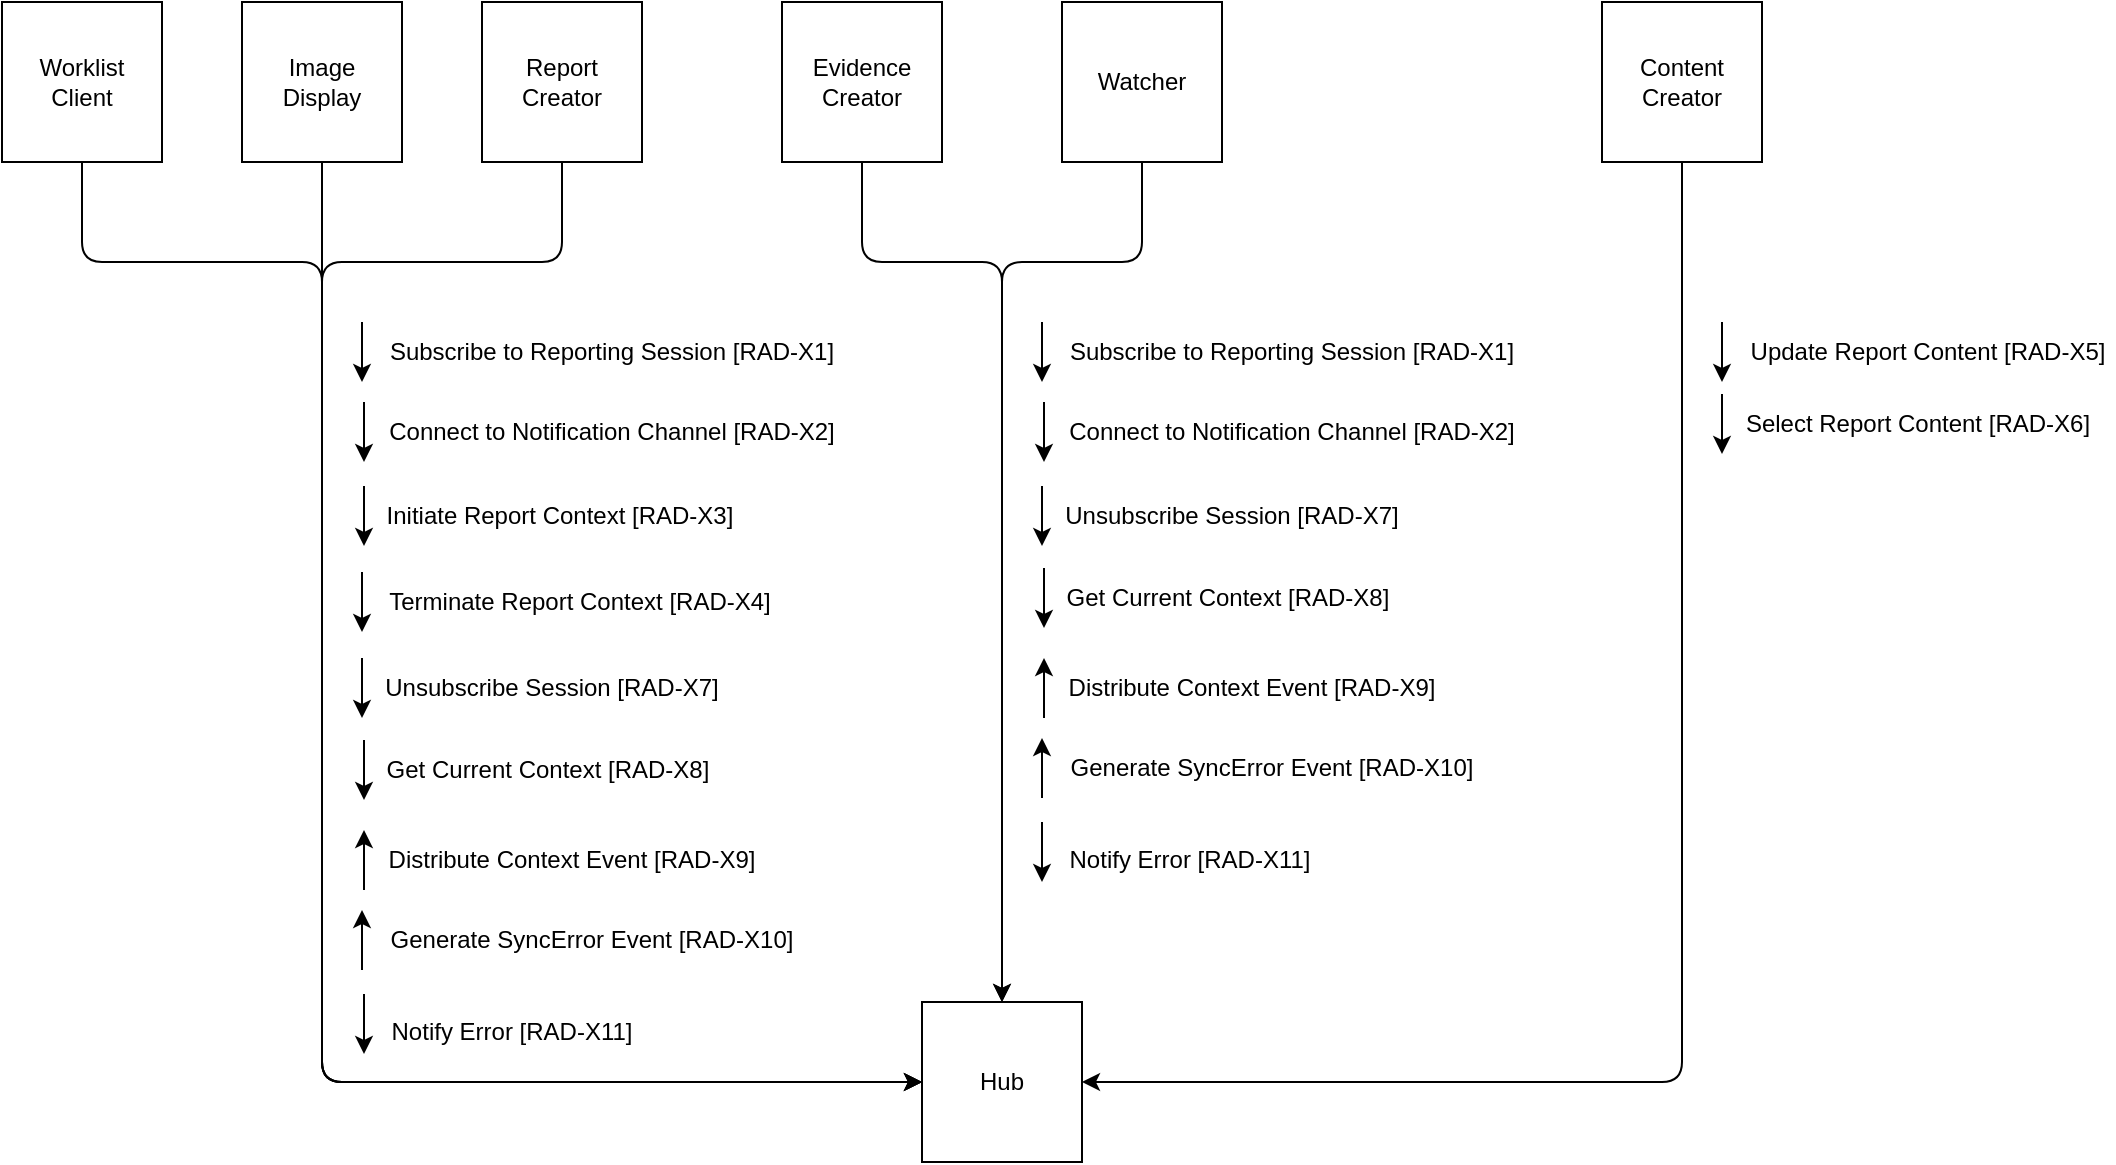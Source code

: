 <mxfile>
    <diagram id="w9eKzpSiwHvzKklawYqQ" name="Full Actors Only">
        <mxGraphModel dx="2047" dy="2036" grid="1" gridSize="10" guides="1" tooltips="1" connect="1" arrows="1" fold="1" page="1" pageScale="1" pageWidth="850" pageHeight="1100" math="0" shadow="0">
            <root>
                <mxCell id="0"/>
                <mxCell id="1" parent="0"/>
                <mxCell id="3" style="edgeStyle=none;html=1;exitX=0.5;exitY=1;exitDx=0;exitDy=0;" parent="1" source="gMexnicsG44GviGb2K0t-1" edge="1">
                    <mxGeometry relative="1" as="geometry">
                        <mxPoint x="-320" y="410" as="targetPoint"/>
                        <Array as="points">
                            <mxPoint x="-740"/>
                            <mxPoint x="-620"/>
                            <mxPoint x="-620" y="410"/>
                        </Array>
                    </mxGeometry>
                </mxCell>
                <mxCell id="gMexnicsG44GviGb2K0t-1" value="Worklist&lt;br&gt;Client" style="whiteSpace=wrap;html=1;aspect=fixed;" parent="1" vertex="1">
                    <mxGeometry x="-780" y="-130" width="80" height="80" as="geometry"/>
                </mxCell>
                <mxCell id="u-3bDec00EcQlva4bvqx-18" style="edgeStyle=none;html=1;exitX=0.5;exitY=1;exitDx=0;exitDy=0;entryX=0;entryY=0.5;entryDx=0;entryDy=0;" parent="1" source="gMexnicsG44GviGb2K0t-2" target="gMexnicsG44GviGb2K0t-4" edge="1">
                    <mxGeometry relative="1" as="geometry">
                        <Array as="points">
                            <mxPoint x="-620" y="410"/>
                        </Array>
                    </mxGeometry>
                </mxCell>
                <mxCell id="gMexnicsG44GviGb2K0t-2" value="Image&lt;br&gt;Display" style="whiteSpace=wrap;html=1;aspect=fixed;" parent="1" vertex="1">
                    <mxGeometry x="-660" y="-130" width="80" height="80" as="geometry"/>
                </mxCell>
                <mxCell id="2" style="edgeStyle=none;html=1;exitX=0.5;exitY=1;exitDx=0;exitDy=0;entryX=0;entryY=0.5;entryDx=0;entryDy=0;" parent="1" source="gMexnicsG44GviGb2K0t-3" target="gMexnicsG44GviGb2K0t-4" edge="1">
                    <mxGeometry relative="1" as="geometry">
                        <Array as="points">
                            <mxPoint x="-500"/>
                            <mxPoint x="-620"/>
                            <mxPoint x="-620" y="410"/>
                        </Array>
                    </mxGeometry>
                </mxCell>
                <mxCell id="gMexnicsG44GviGb2K0t-3" value="Report Creator" style="whiteSpace=wrap;html=1;aspect=fixed;" parent="1" vertex="1">
                    <mxGeometry x="-540" y="-130" width="80" height="80" as="geometry"/>
                </mxCell>
                <mxCell id="gMexnicsG44GviGb2K0t-4" value="Hub" style="whiteSpace=wrap;html=1;aspect=fixed;" parent="1" vertex="1">
                    <mxGeometry x="-320" y="370" width="80" height="80" as="geometry"/>
                </mxCell>
                <mxCell id="4" style="edgeStyle=none;html=1;exitX=0.5;exitY=1;exitDx=0;exitDy=0;entryX=0.5;entryY=0;entryDx=0;entryDy=0;" parent="1" source="u-3bDec00EcQlva4bvqx-21" target="gMexnicsG44GviGb2K0t-4" edge="1">
                    <mxGeometry relative="1" as="geometry">
                        <Array as="points">
                            <mxPoint x="-350"/>
                            <mxPoint x="-280"/>
                        </Array>
                    </mxGeometry>
                </mxCell>
                <mxCell id="u-3bDec00EcQlva4bvqx-21" value="Evidence Creator" style="whiteSpace=wrap;html=1;aspect=fixed;" parent="1" vertex="1">
                    <mxGeometry x="-390" y="-130" width="80" height="80" as="geometry"/>
                </mxCell>
                <mxCell id="R6qVMPqXuL_3hM2V6tge-15" style="edgeStyle=none;html=1;exitX=0.5;exitY=1;exitDx=0;exitDy=0;entryX=0.5;entryY=0;entryDx=0;entryDy=0;" parent="1" source="u-3bDec00EcQlva4bvqx-22" target="gMexnicsG44GviGb2K0t-4" edge="1">
                    <mxGeometry relative="1" as="geometry">
                        <Array as="points">
                            <mxPoint x="-210"/>
                            <mxPoint x="-280"/>
                        </Array>
                    </mxGeometry>
                </mxCell>
                <mxCell id="u-3bDec00EcQlva4bvqx-22" value="Watcher" style="whiteSpace=wrap;html=1;aspect=fixed;" parent="1" vertex="1">
                    <mxGeometry x="-250" y="-130" width="80" height="80" as="geometry"/>
                </mxCell>
                <mxCell id="R6qVMPqXuL_3hM2V6tge-18" style="edgeStyle=none;html=1;exitX=0.5;exitY=1;exitDx=0;exitDy=0;entryX=1;entryY=0.5;entryDx=0;entryDy=0;" parent="1" source="R6qVMPqXuL_3hM2V6tge-17" target="gMexnicsG44GviGb2K0t-4" edge="1">
                    <mxGeometry relative="1" as="geometry">
                        <Array as="points">
                            <mxPoint x="60" y="410"/>
                        </Array>
                    </mxGeometry>
                </mxCell>
                <mxCell id="R6qVMPqXuL_3hM2V6tge-17" value="Content Creator" style="whiteSpace=wrap;html=1;aspect=fixed;" parent="1" vertex="1">
                    <mxGeometry x="20" y="-130" width="80" height="80" as="geometry"/>
                </mxCell>
                <mxCell id="VWrqGPMbiMX-ikQacddM-5" value="" style="group" parent="1" vertex="1" connectable="0">
                    <mxGeometry x="80" y="30" width="196" height="66" as="geometry"/>
                </mxCell>
                <mxCell id="VWrqGPMbiMX-ikQacddM-1" value="" style="endArrow=classic;html=1;rounded=0;" parent="VWrqGPMbiMX-ikQacddM-5" edge="1">
                    <mxGeometry width="50" height="50" relative="1" as="geometry">
                        <mxPoint as="sourcePoint"/>
                        <mxPoint y="30" as="targetPoint"/>
                    </mxGeometry>
                </mxCell>
                <mxCell id="VWrqGPMbiMX-ikQacddM-2" value="Update Report Content [RAD-X5]" style="text;html=1;strokeColor=none;fillColor=none;align=center;verticalAlign=middle;whiteSpace=wrap;rounded=0;" parent="VWrqGPMbiMX-ikQacddM-5" vertex="1">
                    <mxGeometry x="10" width="186" height="30" as="geometry"/>
                </mxCell>
                <mxCell id="VWrqGPMbiMX-ikQacddM-3" value="" style="endArrow=classic;html=1;rounded=0;" parent="VWrqGPMbiMX-ikQacddM-5" edge="1">
                    <mxGeometry width="50" height="50" relative="1" as="geometry">
                        <mxPoint y="36" as="sourcePoint"/>
                        <mxPoint y="66" as="targetPoint"/>
                    </mxGeometry>
                </mxCell>
                <mxCell id="VWrqGPMbiMX-ikQacddM-4" value="Select Report Content [RAD-X6]" style="text;html=1;strokeColor=none;fillColor=none;align=center;verticalAlign=middle;whiteSpace=wrap;rounded=0;" parent="VWrqGPMbiMX-ikQacddM-5" vertex="1">
                    <mxGeometry x="10" y="36" width="176" height="30" as="geometry"/>
                </mxCell>
                <mxCell id="9" value="" style="group" vertex="1" connectable="0" parent="1">
                    <mxGeometry x="-600" y="30" width="240" height="370" as="geometry"/>
                </mxCell>
                <mxCell id="5" value="Notify Error [RAD-X11]" style="text;html=1;strokeColor=none;fillColor=none;align=center;verticalAlign=middle;whiteSpace=wrap;rounded=0;" vertex="1" parent="9">
                    <mxGeometry x="10" y="340" width="130" height="30" as="geometry"/>
                </mxCell>
                <mxCell id="u-3bDec00EcQlva4bvqx-1" value="" style="endArrow=classic;html=1;rounded=0;startArrow=none;startFill=0;endFill=1;" parent="9" edge="1">
                    <mxGeometry width="50" height="50" relative="1" as="geometry">
                        <mxPoint as="sourcePoint"/>
                        <mxPoint y="30" as="targetPoint"/>
                    </mxGeometry>
                </mxCell>
                <mxCell id="u-3bDec00EcQlva4bvqx-2" value="Subscribe to Reporting Session [RAD-X1]" style="text;html=1;strokeColor=none;fillColor=none;align=center;verticalAlign=middle;whiteSpace=wrap;rounded=0;" parent="9" vertex="1">
                    <mxGeometry x="10" width="230" height="30" as="geometry"/>
                </mxCell>
                <mxCell id="u-3bDec00EcQlva4bvqx-3" value="" style="endArrow=none;html=1;rounded=0;startArrow=classic;startFill=1;endFill=0;" parent="9" edge="1">
                    <mxGeometry width="50" height="50" relative="1" as="geometry">
                        <mxPoint x="1" y="254" as="sourcePoint"/>
                        <mxPoint x="1" y="284" as="targetPoint"/>
                    </mxGeometry>
                </mxCell>
                <mxCell id="u-3bDec00EcQlva4bvqx-4" value="Distribute Context Event [RAD-X9]" style="text;html=1;strokeColor=none;fillColor=none;align=center;verticalAlign=middle;whiteSpace=wrap;rounded=0;" parent="9" vertex="1">
                    <mxGeometry x="10" y="254" width="190" height="30" as="geometry"/>
                </mxCell>
                <mxCell id="u-3bDec00EcQlva4bvqx-5" value="" style="endArrow=classic;html=1;rounded=0;" parent="9" edge="1">
                    <mxGeometry width="50" height="50" relative="1" as="geometry">
                        <mxPoint x="1" y="40" as="sourcePoint"/>
                        <mxPoint x="1" y="70" as="targetPoint"/>
                    </mxGeometry>
                </mxCell>
                <mxCell id="u-3bDec00EcQlva4bvqx-6" value="Connect to Notification Channel [RAD-X2]" style="text;html=1;strokeColor=none;fillColor=none;align=center;verticalAlign=middle;whiteSpace=wrap;rounded=0;" parent="9" vertex="1">
                    <mxGeometry x="10" y="40" width="230" height="30" as="geometry"/>
                </mxCell>
                <mxCell id="u-3bDec00EcQlva4bvqx-7" value="" style="endArrow=classic;html=1;rounded=0;" parent="9" edge="1">
                    <mxGeometry width="50" height="50" relative="1" as="geometry">
                        <mxPoint y="125" as="sourcePoint"/>
                        <mxPoint y="155" as="targetPoint"/>
                    </mxGeometry>
                </mxCell>
                <mxCell id="u-3bDec00EcQlva4bvqx-8" value="Terminate Report Context [RAD-X4]" style="text;html=1;strokeColor=none;fillColor=none;align=center;verticalAlign=middle;whiteSpace=wrap;rounded=0;" parent="9" vertex="1">
                    <mxGeometry x="10" y="125" width="198" height="30" as="geometry"/>
                </mxCell>
                <mxCell id="u-3bDec00EcQlva4bvqx-9" value="" style="endArrow=classic;html=1;rounded=0;startArrow=none;startFill=0;endFill=1;" parent="9" edge="1">
                    <mxGeometry width="50" height="50" relative="1" as="geometry">
                        <mxPoint x="1" y="209" as="sourcePoint"/>
                        <mxPoint x="1" y="239" as="targetPoint"/>
                    </mxGeometry>
                </mxCell>
                <mxCell id="u-3bDec00EcQlva4bvqx-10" value="Get Current Context [RAD-X8]" style="text;html=1;strokeColor=none;fillColor=none;align=center;verticalAlign=middle;whiteSpace=wrap;rounded=0;" parent="9" vertex="1">
                    <mxGeometry x="10" y="209" width="166" height="30" as="geometry"/>
                </mxCell>
                <mxCell id="u-3bDec00EcQlva4bvqx-11" value="" style="endArrow=none;html=1;rounded=0;startArrow=classic;startFill=1;endFill=0;" parent="9" edge="1">
                    <mxGeometry width="50" height="50" relative="1" as="geometry">
                        <mxPoint y="294" as="sourcePoint"/>
                        <mxPoint y="324" as="targetPoint"/>
                    </mxGeometry>
                </mxCell>
                <mxCell id="u-3bDec00EcQlva4bvqx-12" value="Generate SyncError Event [RAD-X10]" style="text;html=1;strokeColor=none;fillColor=none;align=center;verticalAlign=middle;whiteSpace=wrap;rounded=0;" parent="9" vertex="1">
                    <mxGeometry x="10" y="294" width="210" height="30" as="geometry"/>
                </mxCell>
                <mxCell id="u-3bDec00EcQlva4bvqx-13" value="" style="endArrow=classic;html=1;rounded=0;startArrow=none;startFill=0;endFill=1;" parent="9" edge="1">
                    <mxGeometry width="50" height="50" relative="1" as="geometry">
                        <mxPoint y="168" as="sourcePoint"/>
                        <mxPoint y="198" as="targetPoint"/>
                    </mxGeometry>
                </mxCell>
                <mxCell id="u-3bDec00EcQlva4bvqx-14" value="Unsubscribe Session [RAD-X7]" style="text;html=1;strokeColor=none;fillColor=none;align=center;verticalAlign=middle;whiteSpace=wrap;rounded=0;" parent="9" vertex="1">
                    <mxGeometry x="10" y="168" width="170" height="30" as="geometry"/>
                </mxCell>
                <mxCell id="u-3bDec00EcQlva4bvqx-15" value="" style="endArrow=classic;html=1;rounded=0;" parent="9" edge="1">
                    <mxGeometry width="50" height="50" relative="1" as="geometry">
                        <mxPoint x="1" y="82" as="sourcePoint"/>
                        <mxPoint x="1" y="112" as="targetPoint"/>
                    </mxGeometry>
                </mxCell>
                <mxCell id="u-3bDec00EcQlva4bvqx-16" value="Initiate Report Context [RAD-X3]" style="text;html=1;strokeColor=none;fillColor=none;align=center;verticalAlign=middle;whiteSpace=wrap;rounded=0;" parent="9" vertex="1">
                    <mxGeometry x="10" y="82" width="178" height="30" as="geometry"/>
                </mxCell>
                <mxCell id="6" value="" style="endArrow=classic;html=1;rounded=0;startArrow=none;startFill=0;endFill=1;" edge="1" parent="9">
                    <mxGeometry width="50" height="50" relative="1" as="geometry">
                        <mxPoint x="1" y="336" as="sourcePoint"/>
                        <mxPoint x="1" y="366" as="targetPoint"/>
                    </mxGeometry>
                </mxCell>
                <mxCell id="10" value="" style="group" vertex="1" connectable="0" parent="1">
                    <mxGeometry x="-260" y="30" width="240" height="284" as="geometry"/>
                </mxCell>
                <mxCell id="7" value="Notify Error [RAD-X11]" style="text;html=1;strokeColor=none;fillColor=none;align=center;verticalAlign=middle;whiteSpace=wrap;rounded=0;" vertex="1" parent="10">
                    <mxGeometry x="9" y="254" width="130" height="30" as="geometry"/>
                </mxCell>
                <mxCell id="8" value="" style="endArrow=classic;html=1;rounded=0;startArrow=none;startFill=0;endFill=1;" edge="1" parent="10">
                    <mxGeometry width="50" height="50" relative="1" as="geometry">
                        <mxPoint y="250" as="sourcePoint"/>
                        <mxPoint y="280" as="targetPoint"/>
                    </mxGeometry>
                </mxCell>
                <mxCell id="R6qVMPqXuL_3hM2V6tge-1" value="" style="endArrow=classic;html=1;rounded=0;startArrow=none;startFill=0;endFill=1;" parent="10" edge="1">
                    <mxGeometry width="50" height="50" relative="1" as="geometry">
                        <mxPoint as="sourcePoint"/>
                        <mxPoint y="30" as="targetPoint"/>
                    </mxGeometry>
                </mxCell>
                <mxCell id="R6qVMPqXuL_3hM2V6tge-2" value="Subscribe to Reporting Session [RAD-X1]" style="text;html=1;strokeColor=none;fillColor=none;align=center;verticalAlign=middle;whiteSpace=wrap;rounded=0;" parent="10" vertex="1">
                    <mxGeometry x="10" width="230" height="30" as="geometry"/>
                </mxCell>
                <mxCell id="R6qVMPqXuL_3hM2V6tge-3" value="" style="endArrow=none;html=1;rounded=0;startArrow=classic;startFill=1;endFill=0;" parent="10" edge="1">
                    <mxGeometry width="50" height="50" relative="1" as="geometry">
                        <mxPoint x="1" y="168" as="sourcePoint"/>
                        <mxPoint x="1" y="198" as="targetPoint"/>
                    </mxGeometry>
                </mxCell>
                <mxCell id="R6qVMPqXuL_3hM2V6tge-4" value="Distribute Context Event [RAD-X9]" style="text;html=1;strokeColor=none;fillColor=none;align=center;verticalAlign=middle;whiteSpace=wrap;rounded=0;" parent="10" vertex="1">
                    <mxGeometry x="10" y="168" width="190" height="30" as="geometry"/>
                </mxCell>
                <mxCell id="R6qVMPqXuL_3hM2V6tge-5" value="" style="endArrow=classic;html=1;rounded=0;" parent="10" edge="1">
                    <mxGeometry width="50" height="50" relative="1" as="geometry">
                        <mxPoint x="1" y="40" as="sourcePoint"/>
                        <mxPoint x="1" y="70" as="targetPoint"/>
                    </mxGeometry>
                </mxCell>
                <mxCell id="R6qVMPqXuL_3hM2V6tge-6" value="Connect to Notification Channel [RAD-X2]" style="text;html=1;strokeColor=none;fillColor=none;align=center;verticalAlign=middle;whiteSpace=wrap;rounded=0;" parent="10" vertex="1">
                    <mxGeometry x="10" y="40" width="230" height="30" as="geometry"/>
                </mxCell>
                <mxCell id="R6qVMPqXuL_3hM2V6tge-7" value="" style="endArrow=classic;html=1;rounded=0;startArrow=none;startFill=0;endFill=1;" parent="10" edge="1">
                    <mxGeometry width="50" height="50" relative="1" as="geometry">
                        <mxPoint x="1" y="123" as="sourcePoint"/>
                        <mxPoint x="1" y="153" as="targetPoint"/>
                    </mxGeometry>
                </mxCell>
                <mxCell id="R6qVMPqXuL_3hM2V6tge-8" value="Get Current Context [RAD-X8]" style="text;html=1;strokeColor=none;fillColor=none;align=center;verticalAlign=middle;whiteSpace=wrap;rounded=0;" parent="10" vertex="1">
                    <mxGeometry x="10" y="123" width="166" height="30" as="geometry"/>
                </mxCell>
                <mxCell id="R6qVMPqXuL_3hM2V6tge-9" value="" style="endArrow=none;html=1;rounded=0;startArrow=classic;startFill=1;endFill=0;" parent="10" edge="1">
                    <mxGeometry width="50" height="50" relative="1" as="geometry">
                        <mxPoint y="208" as="sourcePoint"/>
                        <mxPoint y="238" as="targetPoint"/>
                    </mxGeometry>
                </mxCell>
                <mxCell id="R6qVMPqXuL_3hM2V6tge-10" value="Generate SyncError Event [RAD-X10]" style="text;html=1;strokeColor=none;fillColor=none;align=center;verticalAlign=middle;whiteSpace=wrap;rounded=0;" parent="10" vertex="1">
                    <mxGeometry x="10" y="208" width="210" height="30" as="geometry"/>
                </mxCell>
                <mxCell id="R6qVMPqXuL_3hM2V6tge-11" value="" style="endArrow=classic;html=1;rounded=0;startArrow=none;startFill=0;endFill=1;" parent="10" edge="1">
                    <mxGeometry width="50" height="50" relative="1" as="geometry">
                        <mxPoint y="82" as="sourcePoint"/>
                        <mxPoint y="112" as="targetPoint"/>
                    </mxGeometry>
                </mxCell>
                <mxCell id="R6qVMPqXuL_3hM2V6tge-12" value="Unsubscribe Session [RAD-X7]" style="text;html=1;strokeColor=none;fillColor=none;align=center;verticalAlign=middle;whiteSpace=wrap;rounded=0;" parent="10" vertex="1">
                    <mxGeometry x="10" y="82" width="170" height="30" as="geometry"/>
                </mxCell>
            </root>
        </mxGraphModel>
    </diagram>
    <diagram id="iCQe9GTO-GKxjVcRi_pD" name="Driving and Synchronizing">
        <mxGraphModel dx="1504" dy="651" grid="1" gridSize="10" guides="1" tooltips="1" connect="1" arrows="1" fold="1" page="1" pageScale="1" pageWidth="850" pageHeight="1100" math="0" shadow="0">
            <root>
                <mxCell id="0"/>
                <mxCell id="1" parent="0"/>
                <mxCell id="oNezKdZABkF3Tnf8FxfF-1" style="edgeStyle=orthogonalEdgeStyle;rounded=0;orthogonalLoop=1;jettySize=auto;html=1;entryX=0.5;entryY=0;entryDx=0;entryDy=0;endArrow=none;endFill=0;" parent="1" source="oNezKdZABkF3Tnf8FxfF-2" target="oNezKdZABkF3Tnf8FxfF-3" edge="1">
                    <mxGeometry relative="1" as="geometry"/>
                </mxCell>
                <mxCell id="oNezKdZABkF3Tnf8FxfF-2" value="Content Sharing Application" style="whiteSpace=wrap;html=1;aspect=fixed;" parent="1" vertex="1">
                    <mxGeometry x="260" y="18" width="80" height="80" as="geometry"/>
                </mxCell>
                <mxCell id="oNezKdZABkF3Tnf8FxfF-3" value="Hub" style="whiteSpace=wrap;html=1;aspect=fixed;" parent="1" vertex="1">
                    <mxGeometry x="260" y="570" width="80" height="80" as="geometry"/>
                </mxCell>
                <mxCell id="oNezKdZABkF3Tnf8FxfF-4" style="edgeStyle=orthogonalEdgeStyle;html=1;entryX=1;entryY=0.5;entryDx=0;entryDy=0;startArrow=none;startFill=0;endArrow=none;endFill=0;exitX=0.5;exitY=1;exitDx=0;exitDy=0;rounded=0;" parent="1" source="oNezKdZABkF3Tnf8FxfF-5" target="oNezKdZABkF3Tnf8FxfF-3" edge="1">
                    <mxGeometry relative="1" as="geometry"/>
                </mxCell>
                <mxCell id="oNezKdZABkF3Tnf8FxfF-5" value="Synchronizing Application" style="whiteSpace=wrap;html=1;aspect=fixed;" parent="1" vertex="1">
                    <mxGeometry x="630" y="18" width="80" height="80" as="geometry"/>
                </mxCell>
                <mxCell id="oNezKdZABkF3Tnf8FxfF-6" style="edgeStyle=orthogonalEdgeStyle;rounded=0;html=1;entryX=0;entryY=0.5;entryDx=0;entryDy=0;startArrow=none;startFill=0;endArrow=none;endFill=0;exitX=0.5;exitY=1;exitDx=0;exitDy=0;" parent="1" source="oNezKdZABkF3Tnf8FxfF-7" target="oNezKdZABkF3Tnf8FxfF-3" edge="1">
                    <mxGeometry relative="1" as="geometry"/>
                </mxCell>
                <mxCell id="oNezKdZABkF3Tnf8FxfF-7" value="Driving Application" style="whiteSpace=wrap;html=1;aspect=fixed;" parent="1" vertex="1">
                    <mxGeometry x="-120" y="18" width="80" height="80" as="geometry"/>
                </mxCell>
                <mxCell id="oNezKdZABkF3Tnf8FxfF-8" value="" style="endArrow=classic;html=1;rounded=0;startArrow=none;startFill=0;endFill=1;" parent="1" edge="1">
                    <mxGeometry width="50" height="50" relative="1" as="geometry">
                        <mxPoint x="-40" y="120" as="sourcePoint"/>
                        <mxPoint x="-40" y="150" as="targetPoint"/>
                    </mxGeometry>
                </mxCell>
                <mxCell id="oNezKdZABkF3Tnf8FxfF-9" value="Subscribe Reporting Session [RAD-X1]" style="text;html=1;strokeColor=none;fillColor=none;align=center;verticalAlign=middle;whiteSpace=wrap;rounded=0;" parent="1" vertex="1">
                    <mxGeometry x="-30" y="120" width="218" height="30" as="geometry"/>
                </mxCell>
                <mxCell id="oNezKdZABkF3Tnf8FxfF-10" value="" style="endArrow=none;html=1;rounded=0;startArrow=classic;startFill=1;endFill=0;" parent="1" edge="1">
                    <mxGeometry width="50" height="50" relative="1" as="geometry">
                        <mxPoint x="-39" y="374" as="sourcePoint"/>
                        <mxPoint x="-39" y="404" as="targetPoint"/>
                    </mxGeometry>
                </mxCell>
                <mxCell id="oNezKdZABkF3Tnf8FxfF-11" value="Send Context Event [RAD-X9]" style="text;html=1;strokeColor=none;fillColor=none;align=center;verticalAlign=middle;whiteSpace=wrap;rounded=0;" parent="1" vertex="1">
                    <mxGeometry x="-30" y="374" width="166" height="30" as="geometry"/>
                </mxCell>
                <mxCell id="oNezKdZABkF3Tnf8FxfF-12" value="" style="endArrow=classic;html=1;rounded=0;" parent="1" edge="1">
                    <mxGeometry width="50" height="50" relative="1" as="geometry">
                        <mxPoint x="-39" y="160" as="sourcePoint"/>
                        <mxPoint x="-39" y="190" as="targetPoint"/>
                    </mxGeometry>
                </mxCell>
                <mxCell id="oNezKdZABkF3Tnf8FxfF-13" value="Connect Notification Channel [RAD-X2]" style="text;html=1;strokeColor=none;fillColor=none;align=center;verticalAlign=middle;whiteSpace=wrap;rounded=0;" parent="1" vertex="1">
                    <mxGeometry x="-30" y="160" width="219" height="30" as="geometry"/>
                </mxCell>
                <mxCell id="oNezKdZABkF3Tnf8FxfF-14" value="" style="endArrow=classic;html=1;rounded=0;" parent="1" edge="1">
                    <mxGeometry width="50" height="50" relative="1" as="geometry">
                        <mxPoint x="-40" y="245" as="sourcePoint"/>
                        <mxPoint x="-40" y="275" as="targetPoint"/>
                    </mxGeometry>
                </mxCell>
                <mxCell id="oNezKdZABkF3Tnf8FxfF-15" value="Terminate Report Context [RAD-X4]" style="text;html=1;strokeColor=none;fillColor=none;align=center;verticalAlign=middle;whiteSpace=wrap;rounded=0;" parent="1" vertex="1">
                    <mxGeometry x="-30" y="245" width="198" height="30" as="geometry"/>
                </mxCell>
                <mxCell id="oNezKdZABkF3Tnf8FxfF-18" value="" style="endArrow=classic;html=1;rounded=0;startArrow=none;startFill=0;endFill=1;" parent="1" edge="1">
                    <mxGeometry width="50" height="50" relative="1" as="geometry">
                        <mxPoint x="-39" y="329" as="sourcePoint"/>
                        <mxPoint x="-39" y="359" as="targetPoint"/>
                    </mxGeometry>
                </mxCell>
                <mxCell id="oNezKdZABkF3Tnf8FxfF-19" value="Get Current Context [RAD-X8]" style="text;html=1;strokeColor=none;fillColor=none;align=center;verticalAlign=middle;whiteSpace=wrap;rounded=0;" parent="1" vertex="1">
                    <mxGeometry x="-30" y="329" width="166" height="30" as="geometry"/>
                </mxCell>
                <mxCell id="oNezKdZABkF3Tnf8FxfF-20" value="" style="endArrow=none;html=1;rounded=0;startArrow=classic;startFill=1;endFill=0;" parent="1" edge="1">
                    <mxGeometry width="50" height="50" relative="1" as="geometry">
                        <mxPoint x="-40" y="414" as="sourcePoint"/>
                        <mxPoint x="-40" y="444" as="targetPoint"/>
                    </mxGeometry>
                </mxCell>
                <mxCell id="oNezKdZABkF3Tnf8FxfF-21" value="Send SyncError Event [RAD-X10]" style="text;html=1;strokeColor=none;fillColor=none;align=center;verticalAlign=middle;whiteSpace=wrap;rounded=0;" parent="1" vertex="1">
                    <mxGeometry x="-30" y="414" width="186" height="30" as="geometry"/>
                </mxCell>
                <mxCell id="oNezKdZABkF3Tnf8FxfF-24" value="" style="endArrow=classic;html=1;rounded=0;startArrow=none;startFill=0;endFill=1;" parent="1" edge="1">
                    <mxGeometry width="50" height="50" relative="1" as="geometry">
                        <mxPoint x="-40" y="288" as="sourcePoint"/>
                        <mxPoint x="-40" y="318" as="targetPoint"/>
                    </mxGeometry>
                </mxCell>
                <mxCell id="oNezKdZABkF3Tnf8FxfF-25" value="Unsubscribe Session [RAD-X7]" style="text;html=1;strokeColor=none;fillColor=none;align=center;verticalAlign=middle;whiteSpace=wrap;rounded=0;" parent="1" vertex="1">
                    <mxGeometry x="-30" y="288" width="170" height="30" as="geometry"/>
                </mxCell>
                <mxCell id="oNezKdZABkF3Tnf8FxfF-26" value="" style="endArrow=classic;html=1;rounded=0;" parent="1" edge="1">
                    <mxGeometry width="50" height="50" relative="1" as="geometry">
                        <mxPoint x="-39" y="202" as="sourcePoint"/>
                        <mxPoint x="-39" y="232" as="targetPoint"/>
                    </mxGeometry>
                </mxCell>
                <mxCell id="oNezKdZABkF3Tnf8FxfF-27" value="Initiate Report Context [RAD-X3]" style="text;html=1;strokeColor=none;fillColor=none;align=center;verticalAlign=middle;whiteSpace=wrap;rounded=0;" parent="1" vertex="1">
                    <mxGeometry x="-30" y="202" width="178" height="30" as="geometry"/>
                </mxCell>
                <mxCell id="oNezKdZABkF3Tnf8FxfF-28" value="" style="endArrow=classic;html=1;rounded=0;startArrow=none;startFill=0;endFill=1;" parent="1" edge="1">
                    <mxGeometry width="50" height="50" relative="1" as="geometry">
                        <mxPoint x="330" y="120" as="sourcePoint"/>
                        <mxPoint x="330" y="150" as="targetPoint"/>
                    </mxGeometry>
                </mxCell>
                <mxCell id="oNezKdZABkF3Tnf8FxfF-29" value="Subscribe Reporting Session [RAD-X1]" style="text;html=1;strokeColor=none;fillColor=none;align=center;verticalAlign=middle;whiteSpace=wrap;rounded=0;" parent="1" vertex="1">
                    <mxGeometry x="340" y="120" width="218" height="30" as="geometry"/>
                </mxCell>
                <mxCell id="oNezKdZABkF3Tnf8FxfF-30" value="" style="endArrow=none;html=1;rounded=0;startArrow=classic;startFill=1;endFill=0;" parent="1" edge="1">
                    <mxGeometry width="50" height="50" relative="1" as="geometry">
                        <mxPoint x="331" y="366" as="sourcePoint"/>
                        <mxPoint x="331" y="396" as="targetPoint"/>
                    </mxGeometry>
                </mxCell>
                <mxCell id="oNezKdZABkF3Tnf8FxfF-31" value="Send Context Event [RAD-X9]" style="text;html=1;strokeColor=none;fillColor=none;align=center;verticalAlign=middle;whiteSpace=wrap;rounded=0;" parent="1" vertex="1">
                    <mxGeometry x="340" y="366" width="166" height="30" as="geometry"/>
                </mxCell>
                <mxCell id="oNezKdZABkF3Tnf8FxfF-32" value="" style="endArrow=classic;html=1;rounded=0;" parent="1" edge="1">
                    <mxGeometry width="50" height="50" relative="1" as="geometry">
                        <mxPoint x="331" y="160" as="sourcePoint"/>
                        <mxPoint x="331" y="190" as="targetPoint"/>
                    </mxGeometry>
                </mxCell>
                <mxCell id="oNezKdZABkF3Tnf8FxfF-33" value="Connect Notification Channel [RAD-X2]" style="text;html=1;strokeColor=none;fillColor=none;align=center;verticalAlign=middle;whiteSpace=wrap;rounded=0;" parent="1" vertex="1">
                    <mxGeometry x="340" y="160" width="219" height="30" as="geometry"/>
                </mxCell>
                <mxCell id="oNezKdZABkF3Tnf8FxfF-36" value="" style="endArrow=classic;html=1;rounded=0;" parent="1" edge="1">
                    <mxGeometry width="50" height="50" relative="1" as="geometry">
                        <mxPoint x="330" y="203" as="sourcePoint"/>
                        <mxPoint x="330" y="233" as="targetPoint"/>
                    </mxGeometry>
                </mxCell>
                <mxCell id="oNezKdZABkF3Tnf8FxfF-37" value="Update Report Context [RAD-X5]" style="text;html=1;strokeColor=none;fillColor=none;align=center;verticalAlign=middle;whiteSpace=wrap;rounded=0;" parent="1" vertex="1">
                    <mxGeometry x="340" y="203" width="186" height="30" as="geometry"/>
                </mxCell>
                <mxCell id="oNezKdZABkF3Tnf8FxfF-38" value="" style="endArrow=classic;html=1;rounded=0;startArrow=none;startFill=0;endFill=1;" parent="1" edge="1">
                    <mxGeometry width="50" height="50" relative="1" as="geometry">
                        <mxPoint x="331" y="321" as="sourcePoint"/>
                        <mxPoint x="331" y="351" as="targetPoint"/>
                    </mxGeometry>
                </mxCell>
                <mxCell id="oNezKdZABkF3Tnf8FxfF-39" value="Get Current Context [RAD-X8]" style="text;html=1;strokeColor=none;fillColor=none;align=center;verticalAlign=middle;whiteSpace=wrap;rounded=0;" parent="1" vertex="1">
                    <mxGeometry x="340" y="321" width="166" height="30" as="geometry"/>
                </mxCell>
                <mxCell id="oNezKdZABkF3Tnf8FxfF-40" value="" style="endArrow=none;html=1;rounded=0;startArrow=classic;startFill=1;endFill=0;" parent="1" edge="1">
                    <mxGeometry width="50" height="50" relative="1" as="geometry">
                        <mxPoint x="330" y="406" as="sourcePoint"/>
                        <mxPoint x="330" y="436" as="targetPoint"/>
                    </mxGeometry>
                </mxCell>
                <mxCell id="oNezKdZABkF3Tnf8FxfF-41" value="Send SyncError Event [RAD-X10]" style="text;html=1;strokeColor=none;fillColor=none;align=center;verticalAlign=middle;whiteSpace=wrap;rounded=0;" parent="1" vertex="1">
                    <mxGeometry x="340" y="406" width="186" height="30" as="geometry"/>
                </mxCell>
                <mxCell id="oNezKdZABkF3Tnf8FxfF-42" value="" style="endArrow=classic;html=1;rounded=0;" parent="1" edge="1">
                    <mxGeometry width="50" height="50" relative="1" as="geometry">
                        <mxPoint x="330" y="239" as="sourcePoint"/>
                        <mxPoint x="330" y="269" as="targetPoint"/>
                    </mxGeometry>
                </mxCell>
                <mxCell id="oNezKdZABkF3Tnf8FxfF-43" value="Select Report Context [RAD-X6]" style="text;html=1;strokeColor=none;fillColor=none;align=center;verticalAlign=middle;whiteSpace=wrap;rounded=0;" parent="1" vertex="1">
                    <mxGeometry x="340" y="239" width="176" height="30" as="geometry"/>
                </mxCell>
                <mxCell id="oNezKdZABkF3Tnf8FxfF-44" value="" style="endArrow=classic;html=1;rounded=0;startArrow=none;startFill=0;endFill=1;" parent="1" edge="1">
                    <mxGeometry width="50" height="50" relative="1" as="geometry">
                        <mxPoint x="330" y="280" as="sourcePoint"/>
                        <mxPoint x="330" y="310" as="targetPoint"/>
                    </mxGeometry>
                </mxCell>
                <mxCell id="oNezKdZABkF3Tnf8FxfF-45" value="Unsubscribe Session [RAD-X7]" style="text;html=1;strokeColor=none;fillColor=none;align=center;verticalAlign=middle;whiteSpace=wrap;rounded=0;" parent="1" vertex="1">
                    <mxGeometry x="340" y="280" width="170" height="30" as="geometry"/>
                </mxCell>
                <mxCell id="oNezKdZABkF3Tnf8FxfF-48" value="" style="endArrow=classic;html=1;rounded=0;startArrow=none;startFill=0;endFill=1;" parent="1" edge="1">
                    <mxGeometry width="50" height="50" relative="1" as="geometry">
                        <mxPoint x="710" y="120" as="sourcePoint"/>
                        <mxPoint x="710" y="150" as="targetPoint"/>
                    </mxGeometry>
                </mxCell>
                <mxCell id="oNezKdZABkF3Tnf8FxfF-49" value="Subscribe Reporting Session [RAD-X1]" style="text;html=1;strokeColor=none;fillColor=none;align=center;verticalAlign=middle;whiteSpace=wrap;rounded=0;" parent="1" vertex="1">
                    <mxGeometry x="720" y="120" width="218" height="30" as="geometry"/>
                </mxCell>
                <mxCell id="oNezKdZABkF3Tnf8FxfF-50" value="" style="endArrow=none;html=1;rounded=0;startArrow=classic;startFill=1;endFill=0;" parent="1" edge="1">
                    <mxGeometry width="50" height="50" relative="1" as="geometry">
                        <mxPoint x="711" y="288" as="sourcePoint"/>
                        <mxPoint x="711" y="318" as="targetPoint"/>
                    </mxGeometry>
                </mxCell>
                <mxCell id="oNezKdZABkF3Tnf8FxfF-51" value="Send Context Event [RAD-X9]" style="text;html=1;strokeColor=none;fillColor=none;align=center;verticalAlign=middle;whiteSpace=wrap;rounded=0;" parent="1" vertex="1">
                    <mxGeometry x="720" y="288" width="166" height="30" as="geometry"/>
                </mxCell>
                <mxCell id="oNezKdZABkF3Tnf8FxfF-52" value="" style="endArrow=classic;html=1;rounded=0;" parent="1" edge="1">
                    <mxGeometry width="50" height="50" relative="1" as="geometry">
                        <mxPoint x="711" y="160" as="sourcePoint"/>
                        <mxPoint x="711" y="190" as="targetPoint"/>
                    </mxGeometry>
                </mxCell>
                <mxCell id="oNezKdZABkF3Tnf8FxfF-53" value="Connect Notification Channel [RAD-X2]" style="text;html=1;strokeColor=none;fillColor=none;align=center;verticalAlign=middle;whiteSpace=wrap;rounded=0;" parent="1" vertex="1">
                    <mxGeometry x="720" y="160" width="219" height="30" as="geometry"/>
                </mxCell>
                <mxCell id="oNezKdZABkF3Tnf8FxfF-58" value="" style="endArrow=classic;html=1;rounded=0;startArrow=none;startFill=0;endFill=1;" parent="1" edge="1">
                    <mxGeometry width="50" height="50" relative="1" as="geometry">
                        <mxPoint x="711" y="243" as="sourcePoint"/>
                        <mxPoint x="711" y="273" as="targetPoint"/>
                    </mxGeometry>
                </mxCell>
                <mxCell id="oNezKdZABkF3Tnf8FxfF-59" value="Get Current Context [RAD-X8]" style="text;html=1;strokeColor=none;fillColor=none;align=center;verticalAlign=middle;whiteSpace=wrap;rounded=0;" parent="1" vertex="1">
                    <mxGeometry x="720" y="243" width="166" height="30" as="geometry"/>
                </mxCell>
                <mxCell id="oNezKdZABkF3Tnf8FxfF-60" value="" style="endArrow=none;html=1;rounded=0;startArrow=classic;startFill=1;endFill=0;" parent="1" edge="1">
                    <mxGeometry width="50" height="50" relative="1" as="geometry">
                        <mxPoint x="710" y="328" as="sourcePoint"/>
                        <mxPoint x="710" y="358" as="targetPoint"/>
                    </mxGeometry>
                </mxCell>
                <mxCell id="oNezKdZABkF3Tnf8FxfF-61" value="Send SyncError Event [RAD-X10]" style="text;html=1;strokeColor=none;fillColor=none;align=center;verticalAlign=middle;whiteSpace=wrap;rounded=0;" parent="1" vertex="1">
                    <mxGeometry x="720" y="328" width="186" height="30" as="geometry"/>
                </mxCell>
                <mxCell id="oNezKdZABkF3Tnf8FxfF-64" value="" style="endArrow=classic;html=1;rounded=0;startArrow=none;startFill=0;endFill=1;" parent="1" edge="1">
                    <mxGeometry width="50" height="50" relative="1" as="geometry">
                        <mxPoint x="710" y="202" as="sourcePoint"/>
                        <mxPoint x="710" y="232" as="targetPoint"/>
                    </mxGeometry>
                </mxCell>
                <mxCell id="oNezKdZABkF3Tnf8FxfF-65" value="Unsubscribe Session [RAD-X7]" style="text;html=1;strokeColor=none;fillColor=none;align=center;verticalAlign=middle;whiteSpace=wrap;rounded=0;" parent="1" vertex="1">
                    <mxGeometry x="720" y="202" width="170" height="30" as="geometry"/>
                </mxCell>
                <mxCell id="oNezKdZABkF3Tnf8FxfF-68" value="Worklist Display" style="whiteSpace=wrap;html=1;aspect=fixed;" parent="1" vertex="1">
                    <mxGeometry x="-300" y="18" width="80" height="80" as="geometry"/>
                </mxCell>
                <mxCell id="oNezKdZABkF3Tnf8FxfF-69" value="Image&lt;br&gt;Display" style="whiteSpace=wrap;html=1;aspect=fixed;" parent="1" vertex="1">
                    <mxGeometry x="-300" y="135" width="80" height="80" as="geometry"/>
                </mxCell>
                <mxCell id="oNezKdZABkF3Tnf8FxfF-70" value="Evidence Creator" style="whiteSpace=wrap;html=1;aspect=fixed;" parent="1" vertex="1">
                    <mxGeometry x="-300" y="250" width="80" height="80" as="geometry"/>
                </mxCell>
                <mxCell id="oNezKdZABkF3Tnf8FxfF-71" value="Report Creator" style="whiteSpace=wrap;html=1;aspect=fixed;" parent="1" vertex="1">
                    <mxGeometry x="-300" y="371" width="80" height="80" as="geometry"/>
                </mxCell>
            </root>
        </mxGraphModel>
    </diagram>
    <diagram id="3LbpRP1c5C10S2Xd7jWJ" name="Abstract Actors">
        <mxGraphModel dx="1722" dy="629" grid="1" gridSize="10" guides="1" tooltips="1" connect="1" arrows="1" fold="1" page="1" pageScale="1" pageWidth="850" pageHeight="1100" math="0" shadow="0">
            <root>
                <mxCell id="0"/>
                <mxCell id="1" parent="0"/>
                <mxCell id="-xfYkXfW-KXAMTBay67s-1" style="edgeStyle=orthogonalEdgeStyle;rounded=0;orthogonalLoop=1;jettySize=auto;html=1;entryX=0.5;entryY=0;entryDx=0;entryDy=0;endArrow=none;endFill=0;" parent="1" source="-xfYkXfW-KXAMTBay67s-2" target="-xfYkXfW-KXAMTBay67s-3" edge="1">
                    <mxGeometry relative="1" as="geometry"/>
                </mxCell>
                <mxCell id="-xfYkXfW-KXAMTBay67s-2" value="Context Sharing Subscriber" style="whiteSpace=wrap;html=1;aspect=fixed;" parent="1" vertex="1">
                    <mxGeometry x="260" y="18" width="80" height="80" as="geometry"/>
                </mxCell>
                <mxCell id="-xfYkXfW-KXAMTBay67s-3" value="Hub" style="whiteSpace=wrap;html=1;aspect=fixed;" parent="1" vertex="1">
                    <mxGeometry x="260" y="570" width="80" height="80" as="geometry"/>
                </mxCell>
                <mxCell id="-xfYkXfW-KXAMTBay67s-4" style="edgeStyle=orthogonalEdgeStyle;html=1;entryX=1;entryY=0.5;entryDx=0;entryDy=0;startArrow=none;startFill=0;endArrow=none;endFill=0;exitX=0.5;exitY=1;exitDx=0;exitDy=0;rounded=0;" parent="1" source="-xfYkXfW-KXAMTBay67s-5" target="-xfYkXfW-KXAMTBay67s-3" edge="1">
                    <mxGeometry relative="1" as="geometry"/>
                </mxCell>
                <mxCell id="-xfYkXfW-KXAMTBay67s-5" value="Content Sharing Subscriber" style="whiteSpace=wrap;html=1;aspect=fixed;" parent="1" vertex="1">
                    <mxGeometry x="630" y="18" width="80" height="80" as="geometry"/>
                </mxCell>
                <mxCell id="-xfYkXfW-KXAMTBay67s-6" style="edgeStyle=orthogonalEdgeStyle;rounded=0;html=1;entryX=0;entryY=0.5;entryDx=0;entryDy=0;startArrow=none;startFill=0;endArrow=none;endFill=0;exitX=0.5;exitY=1;exitDx=0;exitDy=0;" parent="1" source="-xfYkXfW-KXAMTBay67s-7" target="-xfYkXfW-KXAMTBay67s-3" edge="1">
                    <mxGeometry relative="1" as="geometry"/>
                </mxCell>
                <mxCell id="-xfYkXfW-KXAMTBay67s-7" value="Read-Only Subscriber" style="whiteSpace=wrap;html=1;aspect=fixed;" parent="1" vertex="1">
                    <mxGeometry x="-120" y="18" width="80" height="80" as="geometry"/>
                </mxCell>
                <mxCell id="-xfYkXfW-KXAMTBay67s-8" value="" style="endArrow=classic;html=1;rounded=0;startArrow=none;startFill=0;endFill=1;" parent="1" edge="1">
                    <mxGeometry width="50" height="50" relative="1" as="geometry">
                        <mxPoint x="-40" y="120" as="sourcePoint"/>
                        <mxPoint x="-40" y="150" as="targetPoint"/>
                    </mxGeometry>
                </mxCell>
                <mxCell id="-xfYkXfW-KXAMTBay67s-9" value="Subscribe Reporting Session [RAD-X1]" style="text;html=1;strokeColor=none;fillColor=none;align=center;verticalAlign=middle;whiteSpace=wrap;rounded=0;" parent="1" vertex="1">
                    <mxGeometry x="-30" y="120" width="218" height="30" as="geometry"/>
                </mxCell>
                <mxCell id="-xfYkXfW-KXAMTBay67s-10" value="" style="endArrow=none;html=1;rounded=0;startArrow=classic;startFill=1;endFill=0;" parent="1" edge="1">
                    <mxGeometry width="50" height="50" relative="1" as="geometry">
                        <mxPoint x="-39" y="451" as="sourcePoint"/>
                        <mxPoint x="-39" y="481" as="targetPoint"/>
                    </mxGeometry>
                </mxCell>
                <mxCell id="-xfYkXfW-KXAMTBay67s-11" value="Send Context Event [RAD-X9]" style="text;html=1;strokeColor=none;fillColor=none;align=center;verticalAlign=middle;whiteSpace=wrap;rounded=0;" parent="1" vertex="1">
                    <mxGeometry x="-30" y="451" width="166" height="30" as="geometry"/>
                </mxCell>
                <mxCell id="-xfYkXfW-KXAMTBay67s-12" value="" style="endArrow=classic;html=1;rounded=0;" parent="1" edge="1">
                    <mxGeometry width="50" height="50" relative="1" as="geometry">
                        <mxPoint x="-39" y="160" as="sourcePoint"/>
                        <mxPoint x="-39" y="190" as="targetPoint"/>
                    </mxGeometry>
                </mxCell>
                <mxCell id="-xfYkXfW-KXAMTBay67s-13" value="Connect Notification Channel [RAD-X2]" style="text;html=1;strokeColor=none;fillColor=none;align=center;verticalAlign=middle;whiteSpace=wrap;rounded=0;" parent="1" vertex="1">
                    <mxGeometry x="-30" y="160" width="219" height="30" as="geometry"/>
                </mxCell>
                <mxCell id="-xfYkXfW-KXAMTBay67s-14" value="" style="endArrow=classic;html=1;rounded=0;" parent="1" edge="1">
                    <mxGeometry width="50" height="50" relative="1" as="geometry">
                        <mxPoint x="-40" y="245" as="sourcePoint"/>
                        <mxPoint x="-40" y="275" as="targetPoint"/>
                    </mxGeometry>
                </mxCell>
                <mxCell id="-xfYkXfW-KXAMTBay67s-15" value="Terminate Report Context [RAD-X4]" style="text;html=1;strokeColor=none;fillColor=none;align=center;verticalAlign=middle;whiteSpace=wrap;rounded=0;" parent="1" vertex="1">
                    <mxGeometry x="-30" y="245" width="198" height="30" as="geometry"/>
                </mxCell>
                <mxCell id="-xfYkXfW-KXAMTBay67s-16" value="" style="endArrow=classic;html=1;rounded=0;" parent="1" edge="1">
                    <mxGeometry width="50" height="50" relative="1" as="geometry">
                        <mxPoint x="-40" y="288" as="sourcePoint"/>
                        <mxPoint x="-40" y="318" as="targetPoint"/>
                    </mxGeometry>
                </mxCell>
                <mxCell id="-xfYkXfW-KXAMTBay67s-17" value="Update Report Context [RAD-X5]" style="text;html=1;strokeColor=none;fillColor=none;align=center;verticalAlign=middle;whiteSpace=wrap;rounded=0;" parent="1" vertex="1">
                    <mxGeometry x="-30" y="288" width="186" height="30" as="geometry"/>
                </mxCell>
                <mxCell id="-xfYkXfW-KXAMTBay67s-18" value="" style="endArrow=classic;html=1;rounded=0;startArrow=none;startFill=0;endFill=1;" parent="1" edge="1">
                    <mxGeometry width="50" height="50" relative="1" as="geometry">
                        <mxPoint x="-39" y="406" as="sourcePoint"/>
                        <mxPoint x="-39" y="436" as="targetPoint"/>
                    </mxGeometry>
                </mxCell>
                <mxCell id="-xfYkXfW-KXAMTBay67s-19" value="Get Current Context [RAD-X8]" style="text;html=1;strokeColor=none;fillColor=none;align=center;verticalAlign=middle;whiteSpace=wrap;rounded=0;" parent="1" vertex="1">
                    <mxGeometry x="-30" y="406" width="166" height="30" as="geometry"/>
                </mxCell>
                <mxCell id="-xfYkXfW-KXAMTBay67s-20" value="" style="endArrow=none;html=1;rounded=0;startArrow=classic;startFill=1;endFill=0;" parent="1" edge="1">
                    <mxGeometry width="50" height="50" relative="1" as="geometry">
                        <mxPoint x="-40" y="491" as="sourcePoint"/>
                        <mxPoint x="-40" y="521" as="targetPoint"/>
                    </mxGeometry>
                </mxCell>
                <mxCell id="-xfYkXfW-KXAMTBay67s-21" value="Send SyncError Event [RAD-X10]" style="text;html=1;strokeColor=none;fillColor=none;align=center;verticalAlign=middle;whiteSpace=wrap;rounded=0;" parent="1" vertex="1">
                    <mxGeometry x="-30" y="491" width="186" height="30" as="geometry"/>
                </mxCell>
                <mxCell id="-xfYkXfW-KXAMTBay67s-22" value="" style="endArrow=classic;html=1;rounded=0;" parent="1" edge="1">
                    <mxGeometry width="50" height="50" relative="1" as="geometry">
                        <mxPoint x="-40" y="324" as="sourcePoint"/>
                        <mxPoint x="-40" y="354" as="targetPoint"/>
                    </mxGeometry>
                </mxCell>
                <mxCell id="-xfYkXfW-KXAMTBay67s-23" value="Select Report Context [RAD-X6]" style="text;html=1;strokeColor=none;fillColor=none;align=center;verticalAlign=middle;whiteSpace=wrap;rounded=0;" parent="1" vertex="1">
                    <mxGeometry x="-30" y="324" width="176" height="30" as="geometry"/>
                </mxCell>
                <mxCell id="-xfYkXfW-KXAMTBay67s-24" value="" style="endArrow=classic;html=1;rounded=0;startArrow=none;startFill=0;endFill=1;" parent="1" edge="1">
                    <mxGeometry width="50" height="50" relative="1" as="geometry">
                        <mxPoint x="-40" y="365" as="sourcePoint"/>
                        <mxPoint x="-40" y="395" as="targetPoint"/>
                    </mxGeometry>
                </mxCell>
                <mxCell id="-xfYkXfW-KXAMTBay67s-25" value="Unsubscribe Session [RAD-X7]" style="text;html=1;strokeColor=none;fillColor=none;align=center;verticalAlign=middle;whiteSpace=wrap;rounded=0;" parent="1" vertex="1">
                    <mxGeometry x="-30" y="365" width="170" height="30" as="geometry"/>
                </mxCell>
                <mxCell id="-xfYkXfW-KXAMTBay67s-26" value="" style="endArrow=classic;html=1;rounded=0;" parent="1" edge="1">
                    <mxGeometry width="50" height="50" relative="1" as="geometry">
                        <mxPoint x="-39" y="202" as="sourcePoint"/>
                        <mxPoint x="-39" y="232" as="targetPoint"/>
                    </mxGeometry>
                </mxCell>
                <mxCell id="-xfYkXfW-KXAMTBay67s-27" value="Initiate Report Context [RAD-X3]" style="text;html=1;strokeColor=none;fillColor=none;align=center;verticalAlign=middle;whiteSpace=wrap;rounded=0;" parent="1" vertex="1">
                    <mxGeometry x="-30" y="202" width="178" height="30" as="geometry"/>
                </mxCell>
                <mxCell id="-xfYkXfW-KXAMTBay67s-28" value="" style="endArrow=classic;html=1;rounded=0;startArrow=none;startFill=0;endFill=1;" parent="1" edge="1">
                    <mxGeometry width="50" height="50" relative="1" as="geometry">
                        <mxPoint x="330" y="120" as="sourcePoint"/>
                        <mxPoint x="330" y="150" as="targetPoint"/>
                    </mxGeometry>
                </mxCell>
                <mxCell id="-xfYkXfW-KXAMTBay67s-29" value="Subscribe Reporting Session [RAD-X1]" style="text;html=1;strokeColor=none;fillColor=none;align=center;verticalAlign=middle;whiteSpace=wrap;rounded=0;" parent="1" vertex="1">
                    <mxGeometry x="340" y="120" width="218" height="30" as="geometry"/>
                </mxCell>
                <mxCell id="-xfYkXfW-KXAMTBay67s-30" value="" style="endArrow=none;html=1;rounded=0;startArrow=classic;startFill=1;endFill=0;" parent="1" edge="1">
                    <mxGeometry width="50" height="50" relative="1" as="geometry">
                        <mxPoint x="331" y="451" as="sourcePoint"/>
                        <mxPoint x="331" y="481" as="targetPoint"/>
                    </mxGeometry>
                </mxCell>
                <mxCell id="-xfYkXfW-KXAMTBay67s-31" value="Send Context Event [RAD-X9]" style="text;html=1;strokeColor=none;fillColor=none;align=center;verticalAlign=middle;whiteSpace=wrap;rounded=0;" parent="1" vertex="1">
                    <mxGeometry x="340" y="451" width="166" height="30" as="geometry"/>
                </mxCell>
                <mxCell id="-xfYkXfW-KXAMTBay67s-32" value="" style="endArrow=classic;html=1;rounded=0;" parent="1" edge="1">
                    <mxGeometry width="50" height="50" relative="1" as="geometry">
                        <mxPoint x="331" y="160" as="sourcePoint"/>
                        <mxPoint x="331" y="190" as="targetPoint"/>
                    </mxGeometry>
                </mxCell>
                <mxCell id="-xfYkXfW-KXAMTBay67s-33" value="Connect Notification Channel [RAD-X2]" style="text;html=1;strokeColor=none;fillColor=none;align=center;verticalAlign=middle;whiteSpace=wrap;rounded=0;" parent="1" vertex="1">
                    <mxGeometry x="340" y="160" width="219" height="30" as="geometry"/>
                </mxCell>
                <mxCell id="-xfYkXfW-KXAMTBay67s-34" value="" style="endArrow=classic;html=1;rounded=0;" parent="1" edge="1">
                    <mxGeometry width="50" height="50" relative="1" as="geometry">
                        <mxPoint x="330" y="245" as="sourcePoint"/>
                        <mxPoint x="330" y="275" as="targetPoint"/>
                    </mxGeometry>
                </mxCell>
                <mxCell id="-xfYkXfW-KXAMTBay67s-35" value="Terminate Report Context [RAD-X4]" style="text;html=1;strokeColor=none;fillColor=none;align=center;verticalAlign=middle;whiteSpace=wrap;rounded=0;" parent="1" vertex="1">
                    <mxGeometry x="340" y="245" width="198" height="30" as="geometry"/>
                </mxCell>
                <mxCell id="-xfYkXfW-KXAMTBay67s-36" value="" style="endArrow=classic;html=1;rounded=0;" parent="1" edge="1">
                    <mxGeometry width="50" height="50" relative="1" as="geometry">
                        <mxPoint x="330" y="288" as="sourcePoint"/>
                        <mxPoint x="330" y="318" as="targetPoint"/>
                    </mxGeometry>
                </mxCell>
                <mxCell id="-xfYkXfW-KXAMTBay67s-37" value="Update Report Context [RAD-X5]" style="text;html=1;strokeColor=none;fillColor=none;align=center;verticalAlign=middle;whiteSpace=wrap;rounded=0;" parent="1" vertex="1">
                    <mxGeometry x="340" y="288" width="186" height="30" as="geometry"/>
                </mxCell>
                <mxCell id="-xfYkXfW-KXAMTBay67s-38" value="" style="endArrow=classic;html=1;rounded=0;startArrow=none;startFill=0;endFill=1;" parent="1" edge="1">
                    <mxGeometry width="50" height="50" relative="1" as="geometry">
                        <mxPoint x="331" y="406" as="sourcePoint"/>
                        <mxPoint x="331" y="436" as="targetPoint"/>
                    </mxGeometry>
                </mxCell>
                <mxCell id="-xfYkXfW-KXAMTBay67s-39" value="Get Current Context [RAD-X8]" style="text;html=1;strokeColor=none;fillColor=none;align=center;verticalAlign=middle;whiteSpace=wrap;rounded=0;" parent="1" vertex="1">
                    <mxGeometry x="340" y="406" width="166" height="30" as="geometry"/>
                </mxCell>
                <mxCell id="-xfYkXfW-KXAMTBay67s-40" value="" style="endArrow=none;html=1;rounded=0;startArrow=classic;startFill=1;endFill=0;" parent="1" edge="1">
                    <mxGeometry width="50" height="50" relative="1" as="geometry">
                        <mxPoint x="330" y="491" as="sourcePoint"/>
                        <mxPoint x="330" y="521" as="targetPoint"/>
                    </mxGeometry>
                </mxCell>
                <mxCell id="-xfYkXfW-KXAMTBay67s-41" value="Send SyncError Event [RAD-X10]" style="text;html=1;strokeColor=none;fillColor=none;align=center;verticalAlign=middle;whiteSpace=wrap;rounded=0;" parent="1" vertex="1">
                    <mxGeometry x="340" y="491" width="186" height="30" as="geometry"/>
                </mxCell>
                <mxCell id="-xfYkXfW-KXAMTBay67s-42" value="" style="endArrow=classic;html=1;rounded=0;" parent="1" edge="1">
                    <mxGeometry width="50" height="50" relative="1" as="geometry">
                        <mxPoint x="330" y="324" as="sourcePoint"/>
                        <mxPoint x="330" y="354" as="targetPoint"/>
                    </mxGeometry>
                </mxCell>
                <mxCell id="-xfYkXfW-KXAMTBay67s-43" value="Select Report Context [RAD-X6]" style="text;html=1;strokeColor=none;fillColor=none;align=center;verticalAlign=middle;whiteSpace=wrap;rounded=0;" parent="1" vertex="1">
                    <mxGeometry x="340" y="324" width="176" height="30" as="geometry"/>
                </mxCell>
                <mxCell id="-xfYkXfW-KXAMTBay67s-44" value="" style="endArrow=classic;html=1;rounded=0;startArrow=none;startFill=0;endFill=1;" parent="1" edge="1">
                    <mxGeometry width="50" height="50" relative="1" as="geometry">
                        <mxPoint x="330" y="365" as="sourcePoint"/>
                        <mxPoint x="330" y="395" as="targetPoint"/>
                    </mxGeometry>
                </mxCell>
                <mxCell id="-xfYkXfW-KXAMTBay67s-45" value="Unsubscribe Session [RAD-X7]" style="text;html=1;strokeColor=none;fillColor=none;align=center;verticalAlign=middle;whiteSpace=wrap;rounded=0;" parent="1" vertex="1">
                    <mxGeometry x="340" y="365" width="170" height="30" as="geometry"/>
                </mxCell>
                <mxCell id="-xfYkXfW-KXAMTBay67s-46" value="" style="endArrow=classic;html=1;rounded=0;" parent="1" edge="1">
                    <mxGeometry width="50" height="50" relative="1" as="geometry">
                        <mxPoint x="331" y="202" as="sourcePoint"/>
                        <mxPoint x="331" y="232" as="targetPoint"/>
                    </mxGeometry>
                </mxCell>
                <mxCell id="-xfYkXfW-KXAMTBay67s-47" value="Initiate Report Context [RAD-X3]" style="text;html=1;strokeColor=none;fillColor=none;align=center;verticalAlign=middle;whiteSpace=wrap;rounded=0;" parent="1" vertex="1">
                    <mxGeometry x="340" y="202" width="178" height="30" as="geometry"/>
                </mxCell>
                <mxCell id="-xfYkXfW-KXAMTBay67s-48" value="" style="endArrow=classic;html=1;rounded=0;startArrow=none;startFill=0;endFill=1;" parent="1" edge="1">
                    <mxGeometry width="50" height="50" relative="1" as="geometry">
                        <mxPoint x="710" y="120" as="sourcePoint"/>
                        <mxPoint x="710" y="150" as="targetPoint"/>
                    </mxGeometry>
                </mxCell>
                <mxCell id="-xfYkXfW-KXAMTBay67s-49" value="Subscribe Reporting Session [RAD-X1]" style="text;html=1;strokeColor=none;fillColor=none;align=center;verticalAlign=middle;whiteSpace=wrap;rounded=0;" parent="1" vertex="1">
                    <mxGeometry x="720" y="120" width="218" height="30" as="geometry"/>
                </mxCell>
                <mxCell id="-xfYkXfW-KXAMTBay67s-50" value="" style="endArrow=none;html=1;rounded=0;startArrow=classic;startFill=1;endFill=0;" parent="1" edge="1">
                    <mxGeometry width="50" height="50" relative="1" as="geometry">
                        <mxPoint x="711" y="451" as="sourcePoint"/>
                        <mxPoint x="711" y="481" as="targetPoint"/>
                    </mxGeometry>
                </mxCell>
                <mxCell id="-xfYkXfW-KXAMTBay67s-51" value="Send Context Event [RAD-X9]" style="text;html=1;strokeColor=none;fillColor=none;align=center;verticalAlign=middle;whiteSpace=wrap;rounded=0;" parent="1" vertex="1">
                    <mxGeometry x="720" y="451" width="166" height="30" as="geometry"/>
                </mxCell>
                <mxCell id="-xfYkXfW-KXAMTBay67s-52" value="" style="endArrow=classic;html=1;rounded=0;" parent="1" edge="1">
                    <mxGeometry width="50" height="50" relative="1" as="geometry">
                        <mxPoint x="711" y="160" as="sourcePoint"/>
                        <mxPoint x="711" y="190" as="targetPoint"/>
                    </mxGeometry>
                </mxCell>
                <mxCell id="-xfYkXfW-KXAMTBay67s-53" value="Connect Notification Channel [RAD-X2]" style="text;html=1;strokeColor=none;fillColor=none;align=center;verticalAlign=middle;whiteSpace=wrap;rounded=0;" parent="1" vertex="1">
                    <mxGeometry x="720" y="160" width="219" height="30" as="geometry"/>
                </mxCell>
                <mxCell id="-xfYkXfW-KXAMTBay67s-54" value="" style="endArrow=classic;html=1;rounded=0;" parent="1" edge="1">
                    <mxGeometry width="50" height="50" relative="1" as="geometry">
                        <mxPoint x="710" y="245" as="sourcePoint"/>
                        <mxPoint x="710" y="275" as="targetPoint"/>
                    </mxGeometry>
                </mxCell>
                <mxCell id="-xfYkXfW-KXAMTBay67s-55" value="Terminate Report Context [RAD-X4]" style="text;html=1;strokeColor=none;fillColor=none;align=center;verticalAlign=middle;whiteSpace=wrap;rounded=0;" parent="1" vertex="1">
                    <mxGeometry x="720" y="245" width="198" height="30" as="geometry"/>
                </mxCell>
                <mxCell id="-xfYkXfW-KXAMTBay67s-56" value="" style="endArrow=classic;html=1;rounded=0;" parent="1" edge="1">
                    <mxGeometry width="50" height="50" relative="1" as="geometry">
                        <mxPoint x="710" y="288" as="sourcePoint"/>
                        <mxPoint x="710" y="318" as="targetPoint"/>
                    </mxGeometry>
                </mxCell>
                <mxCell id="-xfYkXfW-KXAMTBay67s-57" value="Update Report Context [RAD-X5]" style="text;html=1;strokeColor=none;fillColor=none;align=center;verticalAlign=middle;whiteSpace=wrap;rounded=0;" parent="1" vertex="1">
                    <mxGeometry x="720" y="288" width="186" height="30" as="geometry"/>
                </mxCell>
                <mxCell id="-xfYkXfW-KXAMTBay67s-58" value="" style="endArrow=classic;html=1;rounded=0;startArrow=none;startFill=0;endFill=1;" parent="1" edge="1">
                    <mxGeometry width="50" height="50" relative="1" as="geometry">
                        <mxPoint x="711" y="406" as="sourcePoint"/>
                        <mxPoint x="711" y="436" as="targetPoint"/>
                    </mxGeometry>
                </mxCell>
                <mxCell id="-xfYkXfW-KXAMTBay67s-59" value="Get Current Context [RAD-X8]" style="text;html=1;strokeColor=none;fillColor=none;align=center;verticalAlign=middle;whiteSpace=wrap;rounded=0;" parent="1" vertex="1">
                    <mxGeometry x="720" y="406" width="166" height="30" as="geometry"/>
                </mxCell>
                <mxCell id="-xfYkXfW-KXAMTBay67s-60" value="" style="endArrow=none;html=1;rounded=0;startArrow=classic;startFill=1;endFill=0;" parent="1" edge="1">
                    <mxGeometry width="50" height="50" relative="1" as="geometry">
                        <mxPoint x="710" y="491" as="sourcePoint"/>
                        <mxPoint x="710" y="521" as="targetPoint"/>
                    </mxGeometry>
                </mxCell>
                <mxCell id="-xfYkXfW-KXAMTBay67s-61" value="Send SyncError Event [RAD-X10]" style="text;html=1;strokeColor=none;fillColor=none;align=center;verticalAlign=middle;whiteSpace=wrap;rounded=0;" parent="1" vertex="1">
                    <mxGeometry x="720" y="491" width="186" height="30" as="geometry"/>
                </mxCell>
                <mxCell id="-xfYkXfW-KXAMTBay67s-62" value="" style="endArrow=classic;html=1;rounded=0;" parent="1" edge="1">
                    <mxGeometry width="50" height="50" relative="1" as="geometry">
                        <mxPoint x="710" y="324" as="sourcePoint"/>
                        <mxPoint x="710" y="354" as="targetPoint"/>
                    </mxGeometry>
                </mxCell>
                <mxCell id="-xfYkXfW-KXAMTBay67s-63" value="Select Report Context [RAD-X6]" style="text;html=1;strokeColor=none;fillColor=none;align=center;verticalAlign=middle;whiteSpace=wrap;rounded=0;" parent="1" vertex="1">
                    <mxGeometry x="720" y="324" width="176" height="30" as="geometry"/>
                </mxCell>
                <mxCell id="-xfYkXfW-KXAMTBay67s-64" value="" style="endArrow=classic;html=1;rounded=0;startArrow=none;startFill=0;endFill=1;" parent="1" edge="1">
                    <mxGeometry width="50" height="50" relative="1" as="geometry">
                        <mxPoint x="710" y="365" as="sourcePoint"/>
                        <mxPoint x="710" y="395" as="targetPoint"/>
                    </mxGeometry>
                </mxCell>
                <mxCell id="-xfYkXfW-KXAMTBay67s-65" value="Unsubscribe Session [RAD-X7]" style="text;html=1;strokeColor=none;fillColor=none;align=center;verticalAlign=middle;whiteSpace=wrap;rounded=0;" parent="1" vertex="1">
                    <mxGeometry x="720" y="365" width="170" height="30" as="geometry"/>
                </mxCell>
                <mxCell id="-xfYkXfW-KXAMTBay67s-66" value="" style="endArrow=classic;html=1;rounded=0;" parent="1" edge="1">
                    <mxGeometry width="50" height="50" relative="1" as="geometry">
                        <mxPoint x="711" y="202" as="sourcePoint"/>
                        <mxPoint x="711" y="232" as="targetPoint"/>
                    </mxGeometry>
                </mxCell>
                <mxCell id="-xfYkXfW-KXAMTBay67s-67" value="Initiate Report Context [RAD-X3]" style="text;html=1;strokeColor=none;fillColor=none;align=center;verticalAlign=middle;whiteSpace=wrap;rounded=0;" parent="1" vertex="1">
                    <mxGeometry x="720" y="202" width="178" height="30" as="geometry"/>
                </mxCell>
                <mxCell id="-xfYkXfW-KXAMTBay67s-90" value="Worklist Display" style="whiteSpace=wrap;html=1;aspect=fixed;" parent="1" vertex="1">
                    <mxGeometry x="-300" y="18" width="80" height="80" as="geometry"/>
                </mxCell>
                <mxCell id="-xfYkXfW-KXAMTBay67s-91" value="Image&lt;br&gt;Display" style="whiteSpace=wrap;html=1;aspect=fixed;" parent="1" vertex="1">
                    <mxGeometry x="-300" y="135" width="80" height="80" as="geometry"/>
                </mxCell>
                <mxCell id="-xfYkXfW-KXAMTBay67s-92" value="Evidence Creator" style="whiteSpace=wrap;html=1;aspect=fixed;" parent="1" vertex="1">
                    <mxGeometry x="-300" y="250" width="80" height="80" as="geometry"/>
                </mxCell>
                <mxCell id="-xfYkXfW-KXAMTBay67s-93" value="Report Creator" style="whiteSpace=wrap;html=1;aspect=fixed;" parent="1" vertex="1">
                    <mxGeometry x="-300" y="371" width="80" height="80" as="geometry"/>
                </mxCell>
            </root>
        </mxGraphModel>
    </diagram>
    <diagram id="Cj2AH4w940lRSTdbU1Wp" name="Concrete Actors">
        <mxGraphModel dx="1585" dy="456" grid="1" gridSize="10" guides="1" tooltips="1" connect="1" arrows="1" fold="1" page="1" pageScale="1" pageWidth="850" pageHeight="1100" math="0" shadow="0">
            <root>
                <mxCell id="0"/>
                <mxCell id="1" parent="0"/>
                <mxCell id="5MxmsDKmRoS-tkQn45uH-4" style="edgeStyle=orthogonalEdgeStyle;rounded=0;orthogonalLoop=1;jettySize=auto;html=1;entryX=0.5;entryY=0;entryDx=0;entryDy=0;endArrow=none;endFill=0;" parent="1" source="5MxmsDKmRoS-tkQn45uH-1" target="5MxmsDKmRoS-tkQn45uH-2" edge="1">
                    <mxGeometry relative="1" as="geometry"/>
                </mxCell>
                <mxCell id="5MxmsDKmRoS-tkQn45uH-1" value="Image&lt;br&gt;Display" style="whiteSpace=wrap;html=1;aspect=fixed;" parent="1" vertex="1">
                    <mxGeometry x="260" y="18" width="80" height="80" as="geometry"/>
                </mxCell>
                <mxCell id="5MxmsDKmRoS-tkQn45uH-2" value="Hub" style="whiteSpace=wrap;html=1;aspect=fixed;" parent="1" vertex="1">
                    <mxGeometry x="260" y="570" width="80" height="80" as="geometry"/>
                </mxCell>
                <mxCell id="8" style="edgeStyle=orthogonalEdgeStyle;html=1;entryX=1;entryY=0.5;entryDx=0;entryDy=0;startArrow=none;startFill=0;endArrow=none;endFill=0;exitX=0.5;exitY=1;exitDx=0;exitDy=0;rounded=0;" parent="1" source="6" target="5MxmsDKmRoS-tkQn45uH-2" edge="1">
                    <mxGeometry relative="1" as="geometry"/>
                </mxCell>
                <mxCell id="6" value="Report Creator" style="whiteSpace=wrap;html=1;aspect=fixed;" parent="1" vertex="1">
                    <mxGeometry x="630" y="18" width="80" height="80" as="geometry"/>
                </mxCell>
                <mxCell id="9" style="edgeStyle=orthogonalEdgeStyle;rounded=0;html=1;entryX=0;entryY=0.5;entryDx=0;entryDy=0;startArrow=none;startFill=0;endArrow=none;endFill=0;exitX=0.5;exitY=1;exitDx=0;exitDy=0;" parent="1" source="7" target="5MxmsDKmRoS-tkQn45uH-2" edge="1">
                    <mxGeometry relative="1" as="geometry"/>
                </mxCell>
                <mxCell id="7" value="Evidence Creator" style="whiteSpace=wrap;html=1;aspect=fixed;" parent="1" vertex="1">
                    <mxGeometry x="-120" y="18" width="80" height="80" as="geometry"/>
                </mxCell>
                <mxCell id="30" value="" style="endArrow=classic;html=1;rounded=0;startArrow=none;startFill=0;endFill=1;" parent="1" edge="1">
                    <mxGeometry width="50" height="50" relative="1" as="geometry">
                        <mxPoint x="-40" y="120" as="sourcePoint"/>
                        <mxPoint x="-40" y="150" as="targetPoint"/>
                    </mxGeometry>
                </mxCell>
                <mxCell id="31" value="Subscribe Reporting Session [RAD-X1]" style="text;html=1;strokeColor=none;fillColor=none;align=center;verticalAlign=middle;whiteSpace=wrap;rounded=0;" parent="1" vertex="1">
                    <mxGeometry x="-30" y="120" width="218" height="30" as="geometry"/>
                </mxCell>
                <mxCell id="32" value="" style="endArrow=none;html=1;rounded=0;startArrow=classic;startFill=1;endFill=0;" parent="1" edge="1">
                    <mxGeometry width="50" height="50" relative="1" as="geometry">
                        <mxPoint x="-39" y="366" as="sourcePoint"/>
                        <mxPoint x="-39" y="396" as="targetPoint"/>
                    </mxGeometry>
                </mxCell>
                <mxCell id="33" value="Send Context Event [RAD-X9]" style="text;html=1;strokeColor=none;fillColor=none;align=center;verticalAlign=middle;whiteSpace=wrap;rounded=0;" parent="1" vertex="1">
                    <mxGeometry x="-30" y="366" width="166" height="30" as="geometry"/>
                </mxCell>
                <mxCell id="34" value="" style="endArrow=classic;html=1;rounded=0;" parent="1" edge="1">
                    <mxGeometry width="50" height="50" relative="1" as="geometry">
                        <mxPoint x="-39" y="160" as="sourcePoint"/>
                        <mxPoint x="-39" y="190" as="targetPoint"/>
                    </mxGeometry>
                </mxCell>
                <mxCell id="35" value="Connect Notification Channel [RAD-X2]" style="text;html=1;strokeColor=none;fillColor=none;align=center;verticalAlign=middle;whiteSpace=wrap;rounded=0;" parent="1" vertex="1">
                    <mxGeometry x="-30" y="160" width="219" height="30" as="geometry"/>
                </mxCell>
                <mxCell id="38" value="" style="endArrow=classic;html=1;rounded=0;" parent="1" edge="1">
                    <mxGeometry width="50" height="50" relative="1" as="geometry">
                        <mxPoint x="-40" y="203" as="sourcePoint"/>
                        <mxPoint x="-40" y="233" as="targetPoint"/>
                    </mxGeometry>
                </mxCell>
                <mxCell id="39" value="Update Report Content [RAD-X5]" style="text;html=1;strokeColor=none;fillColor=none;align=center;verticalAlign=middle;whiteSpace=wrap;rounded=0;" parent="1" vertex="1">
                    <mxGeometry x="-30" y="203" width="186" height="30" as="geometry"/>
                </mxCell>
                <mxCell id="40" value="" style="endArrow=classic;html=1;rounded=0;startArrow=none;startFill=0;endFill=1;" parent="1" edge="1">
                    <mxGeometry width="50" height="50" relative="1" as="geometry">
                        <mxPoint x="-39" y="321" as="sourcePoint"/>
                        <mxPoint x="-39" y="351" as="targetPoint"/>
                    </mxGeometry>
                </mxCell>
                <mxCell id="41" value="Get Current Context [RAD-X8]" style="text;html=1;strokeColor=none;fillColor=none;align=center;verticalAlign=middle;whiteSpace=wrap;rounded=0;" parent="1" vertex="1">
                    <mxGeometry x="-30" y="321" width="166" height="30" as="geometry"/>
                </mxCell>
                <mxCell id="42" value="" style="endArrow=none;html=1;rounded=0;startArrow=classic;startFill=1;endFill=0;" parent="1" edge="1">
                    <mxGeometry width="50" height="50" relative="1" as="geometry">
                        <mxPoint x="-40" y="406" as="sourcePoint"/>
                        <mxPoint x="-40" y="436" as="targetPoint"/>
                    </mxGeometry>
                </mxCell>
                <mxCell id="43" value="Send SyncError Event [RAD-X10]" style="text;html=1;strokeColor=none;fillColor=none;align=center;verticalAlign=middle;whiteSpace=wrap;rounded=0;" parent="1" vertex="1">
                    <mxGeometry x="-30" y="406" width="186" height="30" as="geometry"/>
                </mxCell>
                <mxCell id="44" value="" style="endArrow=classic;html=1;rounded=0;" parent="1" edge="1">
                    <mxGeometry width="50" height="50" relative="1" as="geometry">
                        <mxPoint x="-40" y="239" as="sourcePoint"/>
                        <mxPoint x="-40" y="269" as="targetPoint"/>
                    </mxGeometry>
                </mxCell>
                <mxCell id="45" value="Select Report Content [RAD-X6]" style="text;html=1;strokeColor=none;fillColor=none;align=center;verticalAlign=middle;whiteSpace=wrap;rounded=0;" parent="1" vertex="1">
                    <mxGeometry x="-30" y="239" width="176" height="30" as="geometry"/>
                </mxCell>
                <mxCell id="48" value="" style="endArrow=classic;html=1;rounded=0;startArrow=none;startFill=0;endFill=1;" parent="1" edge="1">
                    <mxGeometry width="50" height="50" relative="1" as="geometry">
                        <mxPoint x="-40" y="280" as="sourcePoint"/>
                        <mxPoint x="-40" y="310" as="targetPoint"/>
                    </mxGeometry>
                </mxCell>
                <mxCell id="49" value="Unsubscribe Session [RAD-X7]" style="text;html=1;strokeColor=none;fillColor=none;align=center;verticalAlign=middle;whiteSpace=wrap;rounded=0;" parent="1" vertex="1">
                    <mxGeometry x="-30" y="280" width="170" height="30" as="geometry"/>
                </mxCell>
                <mxCell id="93" value="" style="endArrow=classic;html=1;rounded=0;startArrow=none;startFill=0;endFill=1;" parent="1" edge="1">
                    <mxGeometry width="50" height="50" relative="1" as="geometry">
                        <mxPoint x="330" y="120" as="sourcePoint"/>
                        <mxPoint x="330" y="150" as="targetPoint"/>
                    </mxGeometry>
                </mxCell>
                <mxCell id="94" value="Subscribe Reporting Session [RAD-X1]" style="text;html=1;strokeColor=none;fillColor=none;align=center;verticalAlign=middle;whiteSpace=wrap;rounded=0;" parent="1" vertex="1">
                    <mxGeometry x="340" y="120" width="218" height="30" as="geometry"/>
                </mxCell>
                <mxCell id="95" value="" style="endArrow=none;html=1;rounded=0;startArrow=classic;startFill=1;endFill=0;" parent="1" edge="1">
                    <mxGeometry width="50" height="50" relative="1" as="geometry">
                        <mxPoint x="331" y="451" as="sourcePoint"/>
                        <mxPoint x="331" y="481" as="targetPoint"/>
                    </mxGeometry>
                </mxCell>
                <mxCell id="96" value="Send Context Event [RAD-X9]" style="text;html=1;strokeColor=none;fillColor=none;align=center;verticalAlign=middle;whiteSpace=wrap;rounded=0;" parent="1" vertex="1">
                    <mxGeometry x="340" y="451" width="166" height="30" as="geometry"/>
                </mxCell>
                <mxCell id="97" value="" style="endArrow=classic;html=1;rounded=0;" parent="1" edge="1">
                    <mxGeometry width="50" height="50" relative="1" as="geometry">
                        <mxPoint x="331" y="160" as="sourcePoint"/>
                        <mxPoint x="331" y="190" as="targetPoint"/>
                    </mxGeometry>
                </mxCell>
                <mxCell id="98" value="Connect Notification Channel [RAD-X2]" style="text;html=1;strokeColor=none;fillColor=none;align=center;verticalAlign=middle;whiteSpace=wrap;rounded=0;" parent="1" vertex="1">
                    <mxGeometry x="340" y="160" width="219" height="30" as="geometry"/>
                </mxCell>
                <mxCell id="99" value="" style="endArrow=classic;html=1;rounded=0;" parent="1" edge="1">
                    <mxGeometry width="50" height="50" relative="1" as="geometry">
                        <mxPoint x="330" y="245" as="sourcePoint"/>
                        <mxPoint x="330" y="275" as="targetPoint"/>
                    </mxGeometry>
                </mxCell>
                <mxCell id="100" value="Terminate Report Context [RAD-X4]" style="text;html=1;strokeColor=none;fillColor=none;align=center;verticalAlign=middle;whiteSpace=wrap;rounded=0;" parent="1" vertex="1">
                    <mxGeometry x="340" y="245" width="198" height="30" as="geometry"/>
                </mxCell>
                <mxCell id="101" value="" style="endArrow=classic;html=1;rounded=0;" parent="1" edge="1">
                    <mxGeometry width="50" height="50" relative="1" as="geometry">
                        <mxPoint x="330" y="288" as="sourcePoint"/>
                        <mxPoint x="330" y="318" as="targetPoint"/>
                    </mxGeometry>
                </mxCell>
                <mxCell id="102" value="Update Report Content [RAD-X5]" style="text;html=1;strokeColor=none;fillColor=none;align=center;verticalAlign=middle;whiteSpace=wrap;rounded=0;" parent="1" vertex="1">
                    <mxGeometry x="340" y="288" width="186" height="30" as="geometry"/>
                </mxCell>
                <mxCell id="103" value="" style="endArrow=classic;html=1;rounded=0;startArrow=none;startFill=0;endFill=1;" parent="1" edge="1">
                    <mxGeometry width="50" height="50" relative="1" as="geometry">
                        <mxPoint x="331" y="406" as="sourcePoint"/>
                        <mxPoint x="331" y="436" as="targetPoint"/>
                    </mxGeometry>
                </mxCell>
                <mxCell id="104" value="Get Current Context [RAD-X8]" style="text;html=1;strokeColor=none;fillColor=none;align=center;verticalAlign=middle;whiteSpace=wrap;rounded=0;" parent="1" vertex="1">
                    <mxGeometry x="340" y="406" width="166" height="30" as="geometry"/>
                </mxCell>
                <mxCell id="105" value="" style="endArrow=none;html=1;rounded=0;startArrow=classic;startFill=1;endFill=0;" parent="1" edge="1">
                    <mxGeometry width="50" height="50" relative="1" as="geometry">
                        <mxPoint x="330" y="491" as="sourcePoint"/>
                        <mxPoint x="330" y="521" as="targetPoint"/>
                    </mxGeometry>
                </mxCell>
                <mxCell id="106" value="Send SyncError Event [RAD-X10]" style="text;html=1;strokeColor=none;fillColor=none;align=center;verticalAlign=middle;whiteSpace=wrap;rounded=0;" parent="1" vertex="1">
                    <mxGeometry x="340" y="491" width="186" height="30" as="geometry"/>
                </mxCell>
                <mxCell id="107" value="" style="endArrow=classic;html=1;rounded=0;" parent="1" edge="1">
                    <mxGeometry width="50" height="50" relative="1" as="geometry">
                        <mxPoint x="330" y="324" as="sourcePoint"/>
                        <mxPoint x="330" y="354" as="targetPoint"/>
                    </mxGeometry>
                </mxCell>
                <mxCell id="108" value="Select Report Content [RAD-X6]" style="text;html=1;strokeColor=none;fillColor=none;align=center;verticalAlign=middle;whiteSpace=wrap;rounded=0;" parent="1" vertex="1">
                    <mxGeometry x="340" y="324" width="176" height="30" as="geometry"/>
                </mxCell>
                <mxCell id="109" value="" style="endArrow=classic;html=1;rounded=0;startArrow=none;startFill=0;endFill=1;" parent="1" edge="1">
                    <mxGeometry width="50" height="50" relative="1" as="geometry">
                        <mxPoint x="330" y="365" as="sourcePoint"/>
                        <mxPoint x="330" y="395" as="targetPoint"/>
                    </mxGeometry>
                </mxCell>
                <mxCell id="110" value="Unsubscribe Session [RAD-X7]" style="text;html=1;strokeColor=none;fillColor=none;align=center;verticalAlign=middle;whiteSpace=wrap;rounded=0;" parent="1" vertex="1">
                    <mxGeometry x="340" y="365" width="170" height="30" as="geometry"/>
                </mxCell>
                <mxCell id="111" value="" style="endArrow=classic;html=1;rounded=0;" parent="1" edge="1">
                    <mxGeometry width="50" height="50" relative="1" as="geometry">
                        <mxPoint x="331" y="202" as="sourcePoint"/>
                        <mxPoint x="331" y="232" as="targetPoint"/>
                    </mxGeometry>
                </mxCell>
                <mxCell id="112" value="Initiate Report Context [RAD-X3]" style="text;html=1;strokeColor=none;fillColor=none;align=center;verticalAlign=middle;whiteSpace=wrap;rounded=0;" parent="1" vertex="1">
                    <mxGeometry x="340" y="202" width="178" height="30" as="geometry"/>
                </mxCell>
                <mxCell id="113" value="" style="endArrow=classic;html=1;rounded=0;startArrow=none;startFill=0;endFill=1;" parent="1" edge="1">
                    <mxGeometry width="50" height="50" relative="1" as="geometry">
                        <mxPoint x="710" y="120" as="sourcePoint"/>
                        <mxPoint x="710" y="150" as="targetPoint"/>
                    </mxGeometry>
                </mxCell>
                <mxCell id="114" value="Subscribe Reporting Session [RAD-X1]" style="text;html=1;strokeColor=none;fillColor=none;align=center;verticalAlign=middle;whiteSpace=wrap;rounded=0;" parent="1" vertex="1">
                    <mxGeometry x="720" y="120" width="218" height="30" as="geometry"/>
                </mxCell>
                <mxCell id="115" value="" style="endArrow=none;html=1;rounded=0;startArrow=classic;startFill=1;endFill=0;" parent="1" edge="1">
                    <mxGeometry width="50" height="50" relative="1" as="geometry">
                        <mxPoint x="711" y="451" as="sourcePoint"/>
                        <mxPoint x="711" y="481" as="targetPoint"/>
                    </mxGeometry>
                </mxCell>
                <mxCell id="116" value="Send Context Event [RAD-X9]" style="text;html=1;strokeColor=none;fillColor=none;align=center;verticalAlign=middle;whiteSpace=wrap;rounded=0;" parent="1" vertex="1">
                    <mxGeometry x="720" y="451" width="166" height="30" as="geometry"/>
                </mxCell>
                <mxCell id="117" value="" style="endArrow=classic;html=1;rounded=0;" parent="1" edge="1">
                    <mxGeometry width="50" height="50" relative="1" as="geometry">
                        <mxPoint x="711" y="160" as="sourcePoint"/>
                        <mxPoint x="711" y="190" as="targetPoint"/>
                    </mxGeometry>
                </mxCell>
                <mxCell id="118" value="Connect Notification Channel [RAD-X2]" style="text;html=1;strokeColor=none;fillColor=none;align=center;verticalAlign=middle;whiteSpace=wrap;rounded=0;" parent="1" vertex="1">
                    <mxGeometry x="720" y="160" width="219" height="30" as="geometry"/>
                </mxCell>
                <mxCell id="119" value="" style="endArrow=classic;html=1;rounded=0;" parent="1" edge="1">
                    <mxGeometry width="50" height="50" relative="1" as="geometry">
                        <mxPoint x="710" y="245" as="sourcePoint"/>
                        <mxPoint x="710" y="275" as="targetPoint"/>
                    </mxGeometry>
                </mxCell>
                <mxCell id="120" value="Terminate Report Context [RAD-X4]" style="text;html=1;strokeColor=none;fillColor=none;align=center;verticalAlign=middle;whiteSpace=wrap;rounded=0;" parent="1" vertex="1">
                    <mxGeometry x="720" y="245" width="198" height="30" as="geometry"/>
                </mxCell>
                <mxCell id="121" value="" style="endArrow=classic;html=1;rounded=0;" parent="1" edge="1">
                    <mxGeometry width="50" height="50" relative="1" as="geometry">
                        <mxPoint x="710" y="288" as="sourcePoint"/>
                        <mxPoint x="710" y="318" as="targetPoint"/>
                    </mxGeometry>
                </mxCell>
                <mxCell id="122" value="Update Report Content [RAD-X5]" style="text;html=1;strokeColor=none;fillColor=none;align=center;verticalAlign=middle;whiteSpace=wrap;rounded=0;" parent="1" vertex="1">
                    <mxGeometry x="720" y="288" width="186" height="30" as="geometry"/>
                </mxCell>
                <mxCell id="123" value="" style="endArrow=classic;html=1;rounded=0;startArrow=none;startFill=0;endFill=1;" parent="1" edge="1">
                    <mxGeometry width="50" height="50" relative="1" as="geometry">
                        <mxPoint x="711" y="406" as="sourcePoint"/>
                        <mxPoint x="711" y="436" as="targetPoint"/>
                    </mxGeometry>
                </mxCell>
                <mxCell id="124" value="Get Current Context [RAD-X8]" style="text;html=1;strokeColor=none;fillColor=none;align=center;verticalAlign=middle;whiteSpace=wrap;rounded=0;" parent="1" vertex="1">
                    <mxGeometry x="720" y="406" width="166" height="30" as="geometry"/>
                </mxCell>
                <mxCell id="125" value="" style="endArrow=none;html=1;rounded=0;startArrow=classic;startFill=1;endFill=0;" parent="1" edge="1">
                    <mxGeometry width="50" height="50" relative="1" as="geometry">
                        <mxPoint x="710" y="491" as="sourcePoint"/>
                        <mxPoint x="710" y="521" as="targetPoint"/>
                    </mxGeometry>
                </mxCell>
                <mxCell id="126" value="Send SyncError Event [RAD-X10]" style="text;html=1;strokeColor=none;fillColor=none;align=center;verticalAlign=middle;whiteSpace=wrap;rounded=0;" parent="1" vertex="1">
                    <mxGeometry x="720" y="491" width="186" height="30" as="geometry"/>
                </mxCell>
                <mxCell id="127" value="" style="endArrow=classic;html=1;rounded=0;" parent="1" edge="1">
                    <mxGeometry width="50" height="50" relative="1" as="geometry">
                        <mxPoint x="710" y="324" as="sourcePoint"/>
                        <mxPoint x="710" y="354" as="targetPoint"/>
                    </mxGeometry>
                </mxCell>
                <mxCell id="128" value="Select Report Content [RAD-X6]" style="text;html=1;strokeColor=none;fillColor=none;align=center;verticalAlign=middle;whiteSpace=wrap;rounded=0;" parent="1" vertex="1">
                    <mxGeometry x="720" y="324" width="176" height="30" as="geometry"/>
                </mxCell>
                <mxCell id="129" value="" style="endArrow=classic;html=1;rounded=0;startArrow=none;startFill=0;endFill=1;" parent="1" edge="1">
                    <mxGeometry width="50" height="50" relative="1" as="geometry">
                        <mxPoint x="710" y="365" as="sourcePoint"/>
                        <mxPoint x="710" y="395" as="targetPoint"/>
                    </mxGeometry>
                </mxCell>
                <mxCell id="130" value="Unsubscribe Session [RAD-X7]" style="text;html=1;strokeColor=none;fillColor=none;align=center;verticalAlign=middle;whiteSpace=wrap;rounded=0;" parent="1" vertex="1">
                    <mxGeometry x="720" y="365" width="170" height="30" as="geometry"/>
                </mxCell>
                <mxCell id="131" value="" style="endArrow=classic;html=1;rounded=0;" parent="1" edge="1">
                    <mxGeometry width="50" height="50" relative="1" as="geometry">
                        <mxPoint x="711" y="202" as="sourcePoint"/>
                        <mxPoint x="711" y="232" as="targetPoint"/>
                    </mxGeometry>
                </mxCell>
                <mxCell id="132" value="Initiate Report Context [RAD-X3]" style="text;html=1;strokeColor=none;fillColor=none;align=center;verticalAlign=middle;whiteSpace=wrap;rounded=0;" parent="1" vertex="1">
                    <mxGeometry x="720" y="202" width="178" height="30" as="geometry"/>
                </mxCell>
                <mxCell id="136" style="edgeStyle=orthogonalEdgeStyle;rounded=1;html=1;entryX=0;entryY=0.75;entryDx=0;entryDy=0;endArrow=none;endFill=0;exitX=0.5;exitY=1;exitDx=0;exitDy=0;" parent="1" source="133" target="5MxmsDKmRoS-tkQn45uH-2" edge="1">
                    <mxGeometry relative="1" as="geometry"/>
                </mxCell>
                <mxCell id="133" value="Worklist Display" style="whiteSpace=wrap;html=1;aspect=fixed;" parent="1" vertex="1">
                    <mxGeometry x="-500" y="18" width="80" height="80" as="geometry"/>
                </mxCell>
                <mxCell id="137" value="" style="endArrow=classic;html=1;rounded=0;startArrow=none;startFill=0;endFill=1;" parent="1" edge="1">
                    <mxGeometry width="50" height="50" relative="1" as="geometry">
                        <mxPoint x="-425" y="120" as="sourcePoint"/>
                        <mxPoint x="-425" y="150" as="targetPoint"/>
                    </mxGeometry>
                </mxCell>
                <mxCell id="138" value="Subscribe Reporting Session [RAD-X1]" style="text;html=1;strokeColor=none;fillColor=none;align=center;verticalAlign=middle;whiteSpace=wrap;rounded=0;" parent="1" vertex="1">
                    <mxGeometry x="-415" y="120" width="218" height="30" as="geometry"/>
                </mxCell>
                <mxCell id="139" value="" style="endArrow=none;html=1;rounded=0;startArrow=classic;startFill=1;endFill=0;" parent="1" edge="1">
                    <mxGeometry width="50" height="50" relative="1" as="geometry">
                        <mxPoint x="-424" y="451" as="sourcePoint"/>
                        <mxPoint x="-424" y="481" as="targetPoint"/>
                    </mxGeometry>
                </mxCell>
                <mxCell id="140" value="Send Context Event [RAD-X9]" style="text;html=1;strokeColor=none;fillColor=none;align=center;verticalAlign=middle;whiteSpace=wrap;rounded=0;" parent="1" vertex="1">
                    <mxGeometry x="-415" y="451" width="166" height="30" as="geometry"/>
                </mxCell>
                <mxCell id="141" value="" style="endArrow=classic;html=1;rounded=0;" parent="1" edge="1">
                    <mxGeometry width="50" height="50" relative="1" as="geometry">
                        <mxPoint x="-424" y="160" as="sourcePoint"/>
                        <mxPoint x="-424" y="190" as="targetPoint"/>
                    </mxGeometry>
                </mxCell>
                <mxCell id="142" value="Connect Notification Channel [RAD-X2]" style="text;html=1;strokeColor=none;fillColor=none;align=center;verticalAlign=middle;whiteSpace=wrap;rounded=0;" parent="1" vertex="1">
                    <mxGeometry x="-415" y="160" width="219" height="30" as="geometry"/>
                </mxCell>
                <mxCell id="143" value="" style="endArrow=classic;html=1;rounded=0;" parent="1" edge="1">
                    <mxGeometry width="50" height="50" relative="1" as="geometry">
                        <mxPoint x="-425" y="245" as="sourcePoint"/>
                        <mxPoint x="-425" y="275" as="targetPoint"/>
                    </mxGeometry>
                </mxCell>
                <mxCell id="144" value="Terminate Report Context [RAD-X4]" style="text;html=1;strokeColor=none;fillColor=none;align=center;verticalAlign=middle;whiteSpace=wrap;rounded=0;" parent="1" vertex="1">
                    <mxGeometry x="-415" y="245" width="198" height="30" as="geometry"/>
                </mxCell>
                <mxCell id="145" value="" style="endArrow=classic;html=1;rounded=0;" parent="1" edge="1">
                    <mxGeometry width="50" height="50" relative="1" as="geometry">
                        <mxPoint x="-425" y="288" as="sourcePoint"/>
                        <mxPoint x="-425" y="318" as="targetPoint"/>
                    </mxGeometry>
                </mxCell>
                <mxCell id="146" value="Update Report Content [RAD-X5]" style="text;html=1;strokeColor=none;fillColor=none;align=center;verticalAlign=middle;whiteSpace=wrap;rounded=0;" parent="1" vertex="1">
                    <mxGeometry x="-415" y="288" width="186" height="30" as="geometry"/>
                </mxCell>
                <mxCell id="147" value="" style="endArrow=classic;html=1;rounded=0;startArrow=none;startFill=0;endFill=1;" parent="1" edge="1">
                    <mxGeometry width="50" height="50" relative="1" as="geometry">
                        <mxPoint x="-424" y="406" as="sourcePoint"/>
                        <mxPoint x="-424" y="436" as="targetPoint"/>
                    </mxGeometry>
                </mxCell>
                <mxCell id="148" value="Get Current Context [RAD-X8]" style="text;html=1;strokeColor=none;fillColor=none;align=center;verticalAlign=middle;whiteSpace=wrap;rounded=0;" parent="1" vertex="1">
                    <mxGeometry x="-415" y="406" width="166" height="30" as="geometry"/>
                </mxCell>
                <mxCell id="149" value="" style="endArrow=none;html=1;rounded=0;startArrow=classic;startFill=1;endFill=0;" parent="1" edge="1">
                    <mxGeometry width="50" height="50" relative="1" as="geometry">
                        <mxPoint x="-425" y="491" as="sourcePoint"/>
                        <mxPoint x="-425" y="521" as="targetPoint"/>
                    </mxGeometry>
                </mxCell>
                <mxCell id="150" value="Send SyncError Event [RAD-X10]" style="text;html=1;strokeColor=none;fillColor=none;align=center;verticalAlign=middle;whiteSpace=wrap;rounded=0;" parent="1" vertex="1">
                    <mxGeometry x="-415" y="491" width="186" height="30" as="geometry"/>
                </mxCell>
                <mxCell id="151" value="" style="endArrow=classic;html=1;rounded=0;" parent="1" edge="1">
                    <mxGeometry width="50" height="50" relative="1" as="geometry">
                        <mxPoint x="-425" y="324" as="sourcePoint"/>
                        <mxPoint x="-425" y="354" as="targetPoint"/>
                    </mxGeometry>
                </mxCell>
                <mxCell id="152" value="Select Report Content [RAD-X6]" style="text;html=1;strokeColor=none;fillColor=none;align=center;verticalAlign=middle;whiteSpace=wrap;rounded=0;" parent="1" vertex="1">
                    <mxGeometry x="-415" y="324" width="176" height="30" as="geometry"/>
                </mxCell>
                <mxCell id="153" value="" style="endArrow=classic;html=1;rounded=0;startArrow=none;startFill=0;endFill=1;" parent="1" edge="1">
                    <mxGeometry width="50" height="50" relative="1" as="geometry">
                        <mxPoint x="-425" y="365" as="sourcePoint"/>
                        <mxPoint x="-425" y="395" as="targetPoint"/>
                    </mxGeometry>
                </mxCell>
                <mxCell id="154" value="Unsubscribe Session [RAD-X7]" style="text;html=1;strokeColor=none;fillColor=none;align=center;verticalAlign=middle;whiteSpace=wrap;rounded=0;" parent="1" vertex="1">
                    <mxGeometry x="-415" y="365" width="175" height="30" as="geometry"/>
                </mxCell>
                <mxCell id="155" value="" style="endArrow=classic;html=1;rounded=0;" parent="1" edge="1">
                    <mxGeometry width="50" height="50" relative="1" as="geometry">
                        <mxPoint x="-424" y="202" as="sourcePoint"/>
                        <mxPoint x="-424" y="232" as="targetPoint"/>
                    </mxGeometry>
                </mxCell>
                <mxCell id="156" value="Initiate Report Context [RAD-X3]" style="text;html=1;strokeColor=none;fillColor=none;align=center;verticalAlign=middle;whiteSpace=wrap;rounded=0;" parent="1" vertex="1">
                    <mxGeometry x="-415" y="202" width="178" height="30" as="geometry"/>
                </mxCell>
            </root>
        </mxGraphModel>
    </diagram>
</mxfile>